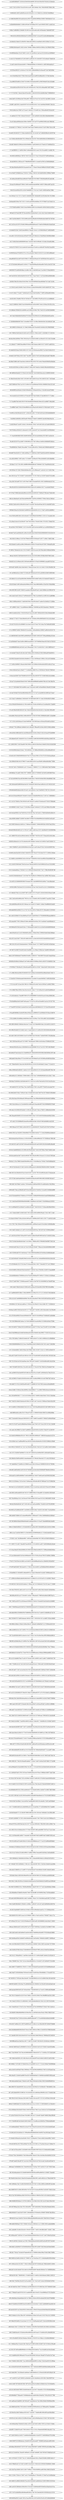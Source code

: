 digraph blockchain {
	 "437:c7c07a548cff58cd49c86ae862bf5a178e75912fee0d426519283d5a3cc147c0" -> "438:fd499adf5612aa8e7d92a10aac96b59a145910a83b595a81a0324d8abfdbf4df";
	 "436:1a032f128b9a6ce3464c85e132e5a6151bfb9deddf292b9ef5ee3bab3cb107ac" -> "437:c7c07a548cff58cd49c86ae862bf5a178e75912fee0d426519283d5a3cc147c0";
	 "435:3bf8161af986456fb08d78ca58c824944b91ab8fb0b4e3160923f995526105c4" -> "436:1a032f128b9a6ce3464c85e132e5a6151bfb9deddf292b9ef5ee3bab3cb107ac";
	 "434:11558c1705bc5c730877a452704496a8ba227f04cf8513729a97ea25e99da6ab" -> "435:3bf8161af986456fb08d78ca58c824944b91ab8fb0b4e3160923f995526105c4";
	 "433:2bd70ac5069414047a28d7704ffea12780c636f9f0caa88336bc26662d20ef29" -> "434:11558c1705bc5c730877a452704496a8ba227f04cf8513729a97ea25e99da6ab";
	 "432:f79fbdf2a437e37bdf7e2ef687e3a564e317640c42b2500040330b88e0c74940" -> "433:2bd70ac5069414047a28d7704ffea12780c636f9f0caa88336bc26662d20ef29";
	 "431:11976c05737f1f6776c13174065f00e8ea05381a76be829566fc160801ddc1c7" -> "432:f79fbdf2a437e37bdf7e2ef687e3a564e317640c42b2500040330b88e0c74940";
	 "430:5c213cfc859a730ec667e669a9121934df7d48d88728d79039c97b9db0ae2a18" -> "431:11976c05737f1f6776c13174065f00e8ea05381a76be829566fc160801ddc1c7";
	 "429:fdbac360c69c607328767d072eeba598d5fb871dd9fb7099395a34248fea79da" -> "430:5c213cfc859a730ec667e669a9121934df7d48d88728d79039c97b9db0ae2a18";
	 "428:f198f7f51928f6a8a4a129e46f16595ad3a4a8977f088f82de94adcce8951854" -> "429:fdbac360c69c607328767d072eeba598d5fb871dd9fb7099395a34248fea79da";
	 "427:5d452bf4d2a1dc85272ed8d0e0fa68dabfdc143a039737c863069e40791e5feb" -> "428:f198f7f51928f6a8a4a129e46f16595ad3a4a8977f088f82de94adcce8951854";
	 "426:fff7572d6387fcc8477992426053750cc15181a76bde9c89399f534ba382771b" -> "427:5d452bf4d2a1dc85272ed8d0e0fa68dabfdc143a039737c863069e40791e5feb";
	 "425:f4f4ab49ee7b9e9e05c0d8a1af5916cdaf1d841b4f8c228f15a1420e3113fa9e" -> "426:fff7572d6387fcc8477992426053750cc15181a76bde9c89399f534ba382771b";
	 "424:81ce154e1c4f5b53242ff9a282deaf75ef41d94d6adcbe1d76c6176d7bc5c2b1" -> "425:f4f4ab49ee7b9e9e05c0d8a1af5916cdaf1d841b4f8c228f15a1420e3113fa9e";
	 "423:9ec05a1b8d70ddbaa18353cf277a4506777fab84cffb2408c4f05aa436ecfbd4" -> "424:81ce154e1c4f5b53242ff9a282deaf75ef41d94d6adcbe1d76c6176d7bc5c2b1";
	 "422:9fd63a4430b5795f1dd5b253400ff3a93080ed0cfa1a47088aaaf0c579aeb8e8" -> "423:9ec05a1b8d70ddbaa18353cf277a4506777fab84cffb2408c4f05aa436ecfbd4";
	 "421:aa85ae410afdf0812d87685e6f72ada9e8a3a37de1686e3f4db339490be42f0c" -> "422:9fd63a4430b5795f1dd5b253400ff3a93080ed0cfa1a47088aaaf0c579aeb8e8";
	 "420:69e8bb07709aae647330fdfdedbcedc5a4b9349e100a83d175f3a163c3577f90" -> "421:aa85ae410afdf0812d87685e6f72ada9e8a3a37de1686e3f4db339490be42f0c";
	 "419:5414855fc8b7f99f253b4b95b6e3b1aca5545714bee6b1473b7e93e8dcb6bfaa" -> "420:69e8bb07709aae647330fdfdedbcedc5a4b9349e100a83d175f3a163c3577f90";
	 "418:5148073976d6569196b74ff74d35aed82af1e68db1b5ffa0b10a2233240ed91c" -> "419:5414855fc8b7f99f253b4b95b6e3b1aca5545714bee6b1473b7e93e8dcb6bfaa";
	 "417:ccb307e7ca02269f301a00dfd461ab3b14fa84bfa3c3931f8412bfe3f5ff7554" -> "418:5148073976d6569196b74ff74d35aed82af1e68db1b5ffa0b10a2233240ed91c";
	 "416:3a8e3995716c30fea655def9ae47a86049d63e312293ed2b3f63c69180bc9749" -> "417:ccb307e7ca02269f301a00dfd461ab3b14fa84bfa3c3931f8412bfe3f5ff7554";
	 "415:102b4391bf3c98146da666fc64e17b877b4fcdb2d89f92db066ed5d60a2d0780" -> "416:3a8e3995716c30fea655def9ae47a86049d63e312293ed2b3f63c69180bc9749";
	 "414:73448415684169b77ea1c680444998efa99921e16ba718cd1bac0f1351cf94aa" -> "415:102b4391bf3c98146da666fc64e17b877b4fcdb2d89f92db066ed5d60a2d0780";
	 "413:14a8bf0a5f61989eafe2f70cced1893d568220d2ab1394a6f7d70a59a7dc73ad" -> "414:73448415684169b77ea1c680444998efa99921e16ba718cd1bac0f1351cf94aa";
	 "412:951307c803adffb8984bb1410288aac6541bb65a77ea143adf42cd10ec42ede2" -> "413:14a8bf0a5f61989eafe2f70cced1893d568220d2ab1394a6f7d70a59a7dc73ad";
	 "411:7e9bdac95a214ea4e248c7dbd2ad7026f81b5f84165b8075d57d7d03a1265a49" -> "412:951307c803adffb8984bb1410288aac6541bb65a77ea143adf42cd10ec42ede2";
	 "410:c33cefb0f318f34d106a6ee19fc84e7a7632f37e2a78dba1c1fc40b6c969e9e5" -> "411:7e9bdac95a214ea4e248c7dbd2ad7026f81b5f84165b8075d57d7d03a1265a49";
	 "409:25b8858ae9c25356efee490e4f894deec842bade7c23afdb4c091a09e60fb264" -> "410:c33cefb0f318f34d106a6ee19fc84e7a7632f37e2a78dba1c1fc40b6c969e9e5";
	 "408:04cd57d0c712383bd7462743de6a21494c89e20a65fbd0c58c349d51d5030451" -> "409:25b8858ae9c25356efee490e4f894deec842bade7c23afdb4c091a09e60fb264";
	 "407:f8ed2933e861d7a5a24cee74737d71f7de90aa6af2a007234c5b2892f0b5c544" -> "408:04cd57d0c712383bd7462743de6a21494c89e20a65fbd0c58c349d51d5030451";
	 "406:314dda51e19a12f8a10971fc60db0ee1058a52c81acb12102376a15e11500091" -> "407:f8ed2933e861d7a5a24cee74737d71f7de90aa6af2a007234c5b2892f0b5c544";
	 "405:be3420267ca2240a595f522383e2bbe11f9443559aa4a5b0e636eb3025d93034" -> "406:314dda51e19a12f8a10971fc60db0ee1058a52c81acb12102376a15e11500091";
	 "404:0752bd93e32638991fee435e96818520c3e3e0a713d421def8466924ac0d3135" -> "405:be3420267ca2240a595f522383e2bbe11f9443559aa4a5b0e636eb3025d93034";
	 "403:cf6e08ae3c8ade6fa6e5947e57f8645183d5e285f54c4bda93852fa3076b6886" -> "404:0752bd93e32638991fee435e96818520c3e3e0a713d421def8466924ac0d3135";
	 "402:7709daf31da62976253311ea8d63ff55e8c245e03110ce49980a42787c03a824" -> "403:cf6e08ae3c8ade6fa6e5947e57f8645183d5e285f54c4bda93852fa3076b6886";
	 "401:fb7ddd20a13b65720506aba1ad28f3d08c441b19149b92dec18375660087d349" -> "402:7709daf31da62976253311ea8d63ff55e8c245e03110ce49980a42787c03a824";
	 "400:3bb176e09da28a5bf23a35acd8ef522fc17da31ef422ab4a536364bfef1df264" -> "401:fb7ddd20a13b65720506aba1ad28f3d08c441b19149b92dec18375660087d349";
	 "399:8e2f023fb779669936f11703d802fab027c5bf81d14f4584eeec28d6c1568223" -> "400:3bb176e09da28a5bf23a35acd8ef522fc17da31ef422ab4a536364bfef1df264";
	 "398:d567e55823d44879241dfcf1d19949956d9078be6b59b9dcd73c7b98f96449c5" -> "399:8e2f023fb779669936f11703d802fab027c5bf81d14f4584eeec28d6c1568223";
	 "397:2385a2a35a7fc23657719b55166be84a819f7016b9ecedc78fb5b5fe92118301" -> "398:d567e55823d44879241dfcf1d19949956d9078be6b59b9dcd73c7b98f96449c5";
	 "396:26d92a32e682c05fd5337799997e575e7bcb2bce7671146a9dab8b50f3e5d0a2" -> "397:2385a2a35a7fc23657719b55166be84a819f7016b9ecedc78fb5b5fe92118301";
	 "395:fb177fe3a273e5de3d79adee0b55b7a7590f641b84e296a37fcfd13f6e75669c" -> "396:26d92a32e682c05fd5337799997e575e7bcb2bce7671146a9dab8b50f3e5d0a2";
	 "394:f4db1ce4fe96407c62fb066b8d9a6266be5f914c86074db29e6a4ef58e058092" -> "395:fb177fe3a273e5de3d79adee0b55b7a7590f641b84e296a37fcfd13f6e75669c";
	 "393:01cd030e13ebdab1ae2290c768dedbbbeafcfe6d5a9df3ced5aff193073a3e46" -> "394:f4db1ce4fe96407c62fb066b8d9a6266be5f914c86074db29e6a4ef58e058092";
	 "392:d0bbea06274d934e7cf7a4e0589efde00964930b41614d713e87268a63ad5de5" -> "393:01cd030e13ebdab1ae2290c768dedbbbeafcfe6d5a9df3ced5aff193073a3e46";
	 "391:2a4eb9b741e6e5f2bcd5e7c9546762d00775b63159e5ffb45bf6774566777f85" -> "392:d0bbea06274d934e7cf7a4e0589efde00964930b41614d713e87268a63ad5de5";
	 "390:eb8b394f9ade73f237308df1343ac0c52863b41c1cc7c088129f25cabbe6d80b" -> "391:2a4eb9b741e6e5f2bcd5e7c9546762d00775b63159e5ffb45bf6774566777f85";
	 "389:db2421eac144e9547f4c0e35ff6ad4bb8bfd96cfed4cd0d738ef356c147baaa3" -> "390:eb8b394f9ade73f237308df1343ac0c52863b41c1cc7c088129f25cabbe6d80b";
	 "388:b93b82071da2024f732f9172d9c8dd0e537659a40cc35f9d97589487ddc3fb1a" -> "389:db2421eac144e9547f4c0e35ff6ad4bb8bfd96cfed4cd0d738ef356c147baaa3";
	 "387:607906aa2cbc24dc79312fd3a09b7738f7cb464360a749cbcf0a594ebd52f052" -> "388:b93b82071da2024f732f9172d9c8dd0e537659a40cc35f9d97589487ddc3fb1a";
	 "386:936f863f93b8ee51267f9105f863e378c2984203b31f813e2ef7e6dc294e1652" -> "387:607906aa2cbc24dc79312fd3a09b7738f7cb464360a749cbcf0a594ebd52f052";
	 "385:d7ab7d05488d6aa58bf19592f45a53689e3c198b93e20b31c614c8eb5e5a8b1c" -> "386:936f863f93b8ee51267f9105f863e378c2984203b31f813e2ef7e6dc294e1652";
	 "384:3699f200251d08c5865d83e7451b55a91555abaa085f9e31dd349274b9c2e3cd" -> "385:d7ab7d05488d6aa58bf19592f45a53689e3c198b93e20b31c614c8eb5e5a8b1c";
	 "383:1df9ddea7bee7e5d8cf3bf49d85b0e59076437e248a1df685a2b88c8914a2a9a" -> "384:3699f200251d08c5865d83e7451b55a91555abaa085f9e31dd349274b9c2e3cd";
	 "382:0ba941febe2b44128ed03d26adfea06369b39911ed81e685b1a5799ad54b8703" -> "383:1df9ddea7bee7e5d8cf3bf49d85b0e59076437e248a1df685a2b88c8914a2a9a";
	 "381:942efdaadede53225fdd858b9f0363883f4cebf90ad9b93e151846f175bae8cf" -> "382:0ba941febe2b44128ed03d26adfea06369b39911ed81e685b1a5799ad54b8703";
	 "380:baa27c83b8b8fe10e17d4a09c6e5bb1f7a5fcac73871ed3413712d7706337a6a" -> "381:942efdaadede53225fdd858b9f0363883f4cebf90ad9b93e151846f175bae8cf";
	 "379:d674ad6238cef87927a2e18c4766562f5d242c974f1e3ca613ecb0ce4f1bdc74" -> "380:baa27c83b8b8fe10e17d4a09c6e5bb1f7a5fcac73871ed3413712d7706337a6a";
	 "378:0e3726e13b0d6685570b3586ede99874bb43233bc2e0c9be50bc6b69fc2b2301" -> "379:d674ad6238cef87927a2e18c4766562f5d242c974f1e3ca613ecb0ce4f1bdc74";
	 "377:9d7c0782ea566213cf5db90140b33f3e89d76ff7035b1f132484b40f501b8f63" -> "378:0e3726e13b0d6685570b3586ede99874bb43233bc2e0c9be50bc6b69fc2b2301";
	 "376:4b2bf929a1fb276f3ec69bb076c385e41622891cc57bce9ee2b5aa512b9da275" -> "377:9d7c0782ea566213cf5db90140b33f3e89d76ff7035b1f132484b40f501b8f63";
	 "375:6edb24384ac6ccd5a83e9b7934371039dee9c37f3ee1e48d25beba998c72e622" -> "376:4b2bf929a1fb276f3ec69bb076c385e41622891cc57bce9ee2b5aa512b9da275";
	 "374:9fc2b332342df5b41317806a8f4e096d68df3bf418c89207ba2081fabe745a33" -> "375:6edb24384ac6ccd5a83e9b7934371039dee9c37f3ee1e48d25beba998c72e622";
	 "373:3e84ea8ddd2796b45f1a54ca070347f0ead35a2bc0e5c301e5c6cd2a9e0f2ae6" -> "374:9fc2b332342df5b41317806a8f4e096d68df3bf418c89207ba2081fabe745a33";
	 "372:71fe4985d624d1b8a91f4091946d7b7e7ee4f6ca5e568495e37f06a0adb8a461" -> "373:3e84ea8ddd2796b45f1a54ca070347f0ead35a2bc0e5c301e5c6cd2a9e0f2ae6";
	 "371:d3cd7b2b42591d53eee7042d88118f15e27133e4f474fa6974868328be3f9438" -> "372:71fe4985d624d1b8a91f4091946d7b7e7ee4f6ca5e568495e37f06a0adb8a461";
	 "370:19306ab18543dd597d9a31346354f29e4a736e21caa13c6c5e151d7b5be0c464" -> "371:d3cd7b2b42591d53eee7042d88118f15e27133e4f474fa6974868328be3f9438";
	 "369:fa72d0f658e822b1b4e99a26d65c4e52e1a12426112130f35664911e159a3d12" -> "370:19306ab18543dd597d9a31346354f29e4a736e21caa13c6c5e151d7b5be0c464";
	 "368:2fb42d16d23d0adea2802e96470ad85c34ccba38757d7c015cf039ee1b04ccb8" -> "369:fa72d0f658e822b1b4e99a26d65c4e52e1a12426112130f35664911e159a3d12";
	 "367:a39148ab00f010188624c7d52d4584a1b52a8b4baa3f8b965c5b1373eedb25bb" -> "368:2fb42d16d23d0adea2802e96470ad85c34ccba38757d7c015cf039ee1b04ccb8";
	 "366:2983f7613da0d959612da1aa14b5b2e3d506d22e7b349bd3b77f8c0b89f11334" -> "367:a39148ab00f010188624c7d52d4584a1b52a8b4baa3f8b965c5b1373eedb25bb";
	 "365:bdecaefddd2dafa739dd455e967ff4af199c6dd5459bb1906326d6df98d0614c" -> "366:2983f7613da0d959612da1aa14b5b2e3d506d22e7b349bd3b77f8c0b89f11334";
	 "364:c6eaf5113c6e654af6897fec8287e89984d64bd7e7b69d0c0a49d891985bcad4" -> "365:bdecaefddd2dafa739dd455e967ff4af199c6dd5459bb1906326d6df98d0614c";
	 "363:e1fc923c4939a8794b13909d4cc791b5df29b28d9985fa73947e14293aee314a" -> "364:c6eaf5113c6e654af6897fec8287e89984d64bd7e7b69d0c0a49d891985bcad4";
	 "362:9d8be71287ddfc7b76dbd504cc525ab66f67e51d71722e3e1948a078e9068dde" -> "363:e1fc923c4939a8794b13909d4cc791b5df29b28d9985fa73947e14293aee314a";
	 "361:5b8e54e830f5c26216fb1fbc0c2d5034dd5ff70cb5548d42cf605f15e82b1664" -> "362:9d8be71287ddfc7b76dbd504cc525ab66f67e51d71722e3e1948a078e9068dde";
	 "360:77de2095607295794c44596f60889067084d582872c77c0400cc787354b35e9f" -> "361:5b8e54e830f5c26216fb1fbc0c2d5034dd5ff70cb5548d42cf605f15e82b1664";
	 "359:4b7df4934ad25c80bffd63523e5ed7fa58e4d2c3a01b19740a6214aed363a8ba" -> "360:77de2095607295794c44596f60889067084d582872c77c0400cc787354b35e9f";
	 "358:9ff0a4ef2ae18a818a1c947713d67911f2e60730f160c9152fc0b5bcc14f2650" -> "359:4b7df4934ad25c80bffd63523e5ed7fa58e4d2c3a01b19740a6214aed363a8ba";
	 "357:de4d6528010d5b26ef5923074e32843dd22fb6f296b5b27f86f8af43f23d8293" -> "358:9ff0a4ef2ae18a818a1c947713d67911f2e60730f160c9152fc0b5bcc14f2650";
	 "356:2b5b8bbbfd85694584c97c8ca21fe6216842e2388c1524d50f22b788626cd426" -> "357:de4d6528010d5b26ef5923074e32843dd22fb6f296b5b27f86f8af43f23d8293";
	 "355:b2fc7ce68ce242128970ed8804a28761dfe2a7cce168a3d61f87450b5f70b8d8" -> "356:2b5b8bbbfd85694584c97c8ca21fe6216842e2388c1524d50f22b788626cd426";
	 "354:fe5d4234a752645e5d56dccd86ff5e8fab46f71373ce4bf0d8c6ddbeb3ebbf88" -> "355:b2fc7ce68ce242128970ed8804a28761dfe2a7cce168a3d61f87450b5f70b8d8";
	 "353:ffc8931966e96b699b42d284e39a1ca1a9f3db3a0ee2fecbc7f80a7df64310c0" -> "354:fe5d4234a752645e5d56dccd86ff5e8fab46f71373ce4bf0d8c6ddbeb3ebbf88";
	 "352:744af5f5afc157b432a2be749dc84fda4d78a2609999e8735fab27db13cdb2a1" -> "353:ffc8931966e96b699b42d284e39a1ca1a9f3db3a0ee2fecbc7f80a7df64310c0";
	 "351:1bacf11f303b7d7e5fff569d27e061fb0ab6a86a05b70d513c222f67f5416c0b" -> "352:744af5f5afc157b432a2be749dc84fda4d78a2609999e8735fab27db13cdb2a1";
	 "350:79e747bdbe8554226705e37fd6b1133e30322665f79e196dff883ad2f4153f02" -> "351:1bacf11f303b7d7e5fff569d27e061fb0ab6a86a05b70d513c222f67f5416c0b";
	 "349:4acdad28003e952d374d5ad2dbc77fb448d3bf31a27ece0122689cddf298a8f6" -> "350:79e747bdbe8554226705e37fd6b1133e30322665f79e196dff883ad2f4153f02";
	 "348:9019a08013185c9ae791a89bfb0bfe9c61599d9413e256cd025d43ad3adc2cef" -> "349:4acdad28003e952d374d5ad2dbc77fb448d3bf31a27ece0122689cddf298a8f6";
	 "347:643925173302ab146ec3bcd6173e594859fb2b1c014314d9b016bc28c3ab35d1" -> "348:9019a08013185c9ae791a89bfb0bfe9c61599d9413e256cd025d43ad3adc2cef";
	 "346:20a8721f0508566eb7f430a455c6a6232a8503ee2f3fe48b8b11731bc0f37321" -> "347:643925173302ab146ec3bcd6173e594859fb2b1c014314d9b016bc28c3ab35d1";
	 "345:2b967275b88f282c78505111209316f54dab62bae6cd6424202bb8f6def5ecf2" -> "346:20a8721f0508566eb7f430a455c6a6232a8503ee2f3fe48b8b11731bc0f37321";
	 "344:c7fb6987d5e176d71d2a5c5b6a08fb9fb35c1535d4037c4f7a000d97325e5fb0" -> "345:2b967275b88f282c78505111209316f54dab62bae6cd6424202bb8f6def5ecf2";
	 "343:35c21790baf064517aa936e53a0dc0dc7f272e99cf3dd6f7a6e6e1f2c93c6e78" -> "344:c7fb6987d5e176d71d2a5c5b6a08fb9fb35c1535d4037c4f7a000d97325e5fb0";
	 "342:02d81df786e344ea37bb9e8fb4054df26fcb979981ac8ca2c0edf1fa2d40ce4c" -> "343:35c21790baf064517aa936e53a0dc0dc7f272e99cf3dd6f7a6e6e1f2c93c6e78";
	 "341:c1e25fb5e9a91f3560d37835ad92b42c3bf4fb7458e13df31cea2eda73270264" -> "342:02d81df786e344ea37bb9e8fb4054df26fcb979981ac8ca2c0edf1fa2d40ce4c";
	 "340:5d448aa638c55d0d697bcf69fc85e4822a92b46417869d041dbf9f17c6808ac4" -> "341:c1e25fb5e9a91f3560d37835ad92b42c3bf4fb7458e13df31cea2eda73270264";
	 "339:1b823e481c8d34d9e625a4fc0e56b4e7fe669f4a040a9837f782049ed429f6f2" -> "340:5d448aa638c55d0d697bcf69fc85e4822a92b46417869d041dbf9f17c6808ac4";
	 "338:acc18b04c4c621e943a3f587ad7b79d62785ff34ba7ac0a6d2a7dc3886757bf5" -> "339:1b823e481c8d34d9e625a4fc0e56b4e7fe669f4a040a9837f782049ed429f6f2";
	 "337:d30ae220214e7133432f39e8ba03329b02edf51805f88f682cd4a344e2118652" -> "338:acc18b04c4c621e943a3f587ad7b79d62785ff34ba7ac0a6d2a7dc3886757bf5";
	 "336:0bfd8182b1b902caeaa2a53398b8116661a74afc5cdd2bc270f40877a8ccc72a" -> "337:d30ae220214e7133432f39e8ba03329b02edf51805f88f682cd4a344e2118652";
	 "335:ff219ae9b68f7b49f50a5320dbc1e9465c89edfab5aea61a1747c0fddacc91f3" -> "336:0bfd8182b1b902caeaa2a53398b8116661a74afc5cdd2bc270f40877a8ccc72a";
	 "334:25a6829fe0bb81339d461c1b9ffac72ef843075c61e67ea624d89d60a584076c" -> "335:ff219ae9b68f7b49f50a5320dbc1e9465c89edfab5aea61a1747c0fddacc91f3";
	 "333:ea61d063998c6b838514bf574cf6d61795b527457b0c06e0caa8168372e70423" -> "334:25a6829fe0bb81339d461c1b9ffac72ef843075c61e67ea624d89d60a584076c";
	 "332:694ef6ecd7db8df1e04a84278e673b59e4ffb7a919609b19ba27d20fcedafbd3" -> "333:ea61d063998c6b838514bf574cf6d61795b527457b0c06e0caa8168372e70423";
	 "331:95b741689b3235c178b08a4f0b8fab7a8ad07487e7577ad12dae9e8dda128dda" -> "332:694ef6ecd7db8df1e04a84278e673b59e4ffb7a919609b19ba27d20fcedafbd3";
	 "330:264c11d8e10b2fb3a105dbdb540a600aa0cd35b639d6d4420e89f2eaa3490e4d" -> "331:95b741689b3235c178b08a4f0b8fab7a8ad07487e7577ad12dae9e8dda128dda";
	 "329:fa6e1febe1c665040c98ab095e3af51b82b01ffe9143158cfddcaaa6d80b0a8b" -> "330:264c11d8e10b2fb3a105dbdb540a600aa0cd35b639d6d4420e89f2eaa3490e4d";
	 "328:cbb32288fdf1ec215a8f07373e50e0dbba8754bc96dbb163ef622d6c6f13d932" -> "329:fa6e1febe1c665040c98ab095e3af51b82b01ffe9143158cfddcaaa6d80b0a8b";
	 "327:3444df73f322d06d6e2176851b57c8bce0d390798157bd344c16ebb3ccaa3d9a" -> "328:cbb32288fdf1ec215a8f07373e50e0dbba8754bc96dbb163ef622d6c6f13d932";
	 "326:1669efb5d7e9b49fc656309ee700f752fefa4f49f830db41e5964ef3c9245615" -> "327:3444df73f322d06d6e2176851b57c8bce0d390798157bd344c16ebb3ccaa3d9a";
	 "325:47cc57450ce235c8b3cf98557cd9fed7f0f0a7beaad4624d50ba21dd3eefb492" -> "326:1669efb5d7e9b49fc656309ee700f752fefa4f49f830db41e5964ef3c9245615";
	 "324:fbe5a7b3bfbdee43deb3b7e062d1962fa41b24812303b55c920caa58cd50fdcb" -> "325:47cc57450ce235c8b3cf98557cd9fed7f0f0a7beaad4624d50ba21dd3eefb492";
	 "323:551ef3b1a674cb653f5b23150d2a392f98fdcbcc47171ce2252af90ed093feb5" -> "324:fbe5a7b3bfbdee43deb3b7e062d1962fa41b24812303b55c920caa58cd50fdcb";
	 "322:11d19ba4e8b1ddf4577e4a4e8e7da26c946764f52dd9ff7d4d7446667b92cce3" -> "323:551ef3b1a674cb653f5b23150d2a392f98fdcbcc47171ce2252af90ed093feb5";
	 "321:5952101e142dbdaa5b412727db150d3937aff5cadeb9867202f7aa77a1e11bcf" -> "322:11d19ba4e8b1ddf4577e4a4e8e7da26c946764f52dd9ff7d4d7446667b92cce3";
	 "320:eb78781ec30933be3ab19c226775545ea10f93482c7f6b2f851b361a280b173a" -> "321:5952101e142dbdaa5b412727db150d3937aff5cadeb9867202f7aa77a1e11bcf";
	 "319:d615e9bf862747392140b03d0d836e5de4b017b917f8c913ab2c0c55968aea7a" -> "320:eb78781ec30933be3ab19c226775545ea10f93482c7f6b2f851b361a280b173a";
	 "318:8430abd07f713218b30f78f8f3c9f85da136153b3cda7b46dddc13ce2f9b1d96" -> "319:d615e9bf862747392140b03d0d836e5de4b017b917f8c913ab2c0c55968aea7a";
	 "317:77e3d63e3d61eb1a0db908fca4553c22cea83fec7f71df2b9df0af78571ba800" -> "318:8430abd07f713218b30f78f8f3c9f85da136153b3cda7b46dddc13ce2f9b1d96";
	 "316:b10d47be39bbc7ce5a2e83fa7fae6ffa48635682281a6ad9a723df7aa950bbe6" -> "317:77e3d63e3d61eb1a0db908fca4553c22cea83fec7f71df2b9df0af78571ba800";
	 "315:502118924b15e28150043eed94014e6ed6659abefbebc5c3735203d98769f553" -> "316:b10d47be39bbc7ce5a2e83fa7fae6ffa48635682281a6ad9a723df7aa950bbe6";
	 "314:60ddd4c9f101b119b5acde8e4e477b7d5da81b09e1c4a9a072c56827dfd74856" -> "315:502118924b15e28150043eed94014e6ed6659abefbebc5c3735203d98769f553";
	 "313:22a8d52316192fdd5352997ecb40b3d3ac79dc3dacb5236a0e93838022efd11c" -> "314:60ddd4c9f101b119b5acde8e4e477b7d5da81b09e1c4a9a072c56827dfd74856";
	 "312:05c523674d1d8c73331c92809a74c85d72c8f4285237b5fd41babc65600ced54" -> "313:22a8d52316192fdd5352997ecb40b3d3ac79dc3dacb5236a0e93838022efd11c";
	 "311:4495b87fa6257f912032ba423b995e83ea544785ee139ffdde5408f77da675b8" -> "312:05c523674d1d8c73331c92809a74c85d72c8f4285237b5fd41babc65600ced54";
	 "310:a296aba91416a448882008a78c1691117501dd2936c5bc0bfa95b041e8182c39" -> "311:4495b87fa6257f912032ba423b995e83ea544785ee139ffdde5408f77da675b8";
	 "309:10f623f1776d195594ad0f5afb6d77105de714b975d59a2f2d9768657373a388" -> "310:a296aba91416a448882008a78c1691117501dd2936c5bc0bfa95b041e8182c39";
	 "308:bb9434cddce6815e10d65c73ebc9dbbe95d8e0d6ec1ee1fc7dfd32edd74be7ef" -> "309:10f623f1776d195594ad0f5afb6d77105de714b975d59a2f2d9768657373a388";
	 "307:0d5cdb4fa9f528c4801ea7e5233eb46b76c748dee6abf3edd7711a1ad977cfb4" -> "308:bb9434cddce6815e10d65c73ebc9dbbe95d8e0d6ec1ee1fc7dfd32edd74be7ef";
	 "306:c5877e7005e165a85c8b2f4f168474af8ca002a5b3f5eebacccef3f2ca2ccc49" -> "307:0d5cdb4fa9f528c4801ea7e5233eb46b76c748dee6abf3edd7711a1ad977cfb4";
	 "305:d5c57fe3ed004e6d2275d55735dd0cd29f8cba5bb05b27d70259dbab89ed71d7" -> "306:c5877e7005e165a85c8b2f4f168474af8ca002a5b3f5eebacccef3f2ca2ccc49";
	 "304:5aec3ebce2a36cb7e773c0220cf4d208ef649fc3410d892ca1198c1587946534" -> "305:d5c57fe3ed004e6d2275d55735dd0cd29f8cba5bb05b27d70259dbab89ed71d7";
	 "303:0dc943df49ff258877c6071eb98fd9fb76a3d9a43d2e9ce392b7bc93a55c9278" -> "304:5aec3ebce2a36cb7e773c0220cf4d208ef649fc3410d892ca1198c1587946534";
	 "302:2bed2c4568bf77ba49945480025d4a5e75febc9d7716bd96e3411658dd74e923" -> "303:0dc943df49ff258877c6071eb98fd9fb76a3d9a43d2e9ce392b7bc93a55c9278";
	 "301:28a97d2313b6f56248d03e487518c9c1b512f70d6ceae73995b92415dcd4c6ff" -> "302:2bed2c4568bf77ba49945480025d4a5e75febc9d7716bd96e3411658dd74e923";
	 "300:a4f275ccb1881fb37510093c41bd642f4915ebdd5cc8768fcce7a26d96e45ed7" -> "301:28a97d2313b6f56248d03e487518c9c1b512f70d6ceae73995b92415dcd4c6ff";
	 "299:1aee51f910cf97255bedb10fe5345ac80447cc043aa395db7ccc85fc1e3f868b" -> "300:a4f275ccb1881fb37510093c41bd642f4915ebdd5cc8768fcce7a26d96e45ed7";
	 "298:46a22fe15db5983e0e4a49a2cc528c9eb3a514ddc8f9021b2b5b78463736806c" -> "299:1aee51f910cf97255bedb10fe5345ac80447cc043aa395db7ccc85fc1e3f868b";
	 "297:a5251428590f4297294e5911fdda75cdd9ee602971c37e791544e61a1980bf3d" -> "298:46a22fe15db5983e0e4a49a2cc528c9eb3a514ddc8f9021b2b5b78463736806c";
	 "296:d808e7cb1ee612cdf0c5b74fd62622a94b36610b5f1d4af37d8b0b00a44d3c90" -> "297:a5251428590f4297294e5911fdda75cdd9ee602971c37e791544e61a1980bf3d";
	 "295:4d43583bef60f3352f327e458f960d6e1f07f060f66bb2a03786a8a7ec835abf" -> "296:d808e7cb1ee612cdf0c5b74fd62622a94b36610b5f1d4af37d8b0b00a44d3c90";
	 "294:4a65d82a09841d5db69c26edabc3380ae0c8346095c15880410c2a829d5c0243" -> "295:4d43583bef60f3352f327e458f960d6e1f07f060f66bb2a03786a8a7ec835abf";
	 "293:287ae97713b7ca1ea34a242e7bf7aabd3beafe6cd6313bf04a3763671458e50b" -> "294:4a65d82a09841d5db69c26edabc3380ae0c8346095c15880410c2a829d5c0243";
	 "292:772fcf9c1b1427cfc254022b2f1a0a0a632a55178941eb67d18280204c61fca0" -> "293:287ae97713b7ca1ea34a242e7bf7aabd3beafe6cd6313bf04a3763671458e50b";
	 "291:a1c51cbdd6d79aa751af210720c4c47d911b38f321a6212ad6173c8b955b2726" -> "292:772fcf9c1b1427cfc254022b2f1a0a0a632a55178941eb67d18280204c61fca0";
	 "290:9b0dc551b2b4f7fc172bc6793231c4388f6a4aeca166aba2896bdad68911923c" -> "291:a1c51cbdd6d79aa751af210720c4c47d911b38f321a6212ad6173c8b955b2726";
	 "289:5c25538afb404ff4b53f3220600b50954409463eefb46c669df8a726a779dbce" -> "290:9b0dc551b2b4f7fc172bc6793231c4388f6a4aeca166aba2896bdad68911923c";
	 "288:992cd5066c90ca57e30ff2d79a7d693b92c2907d42ae3aef1bf41461eee8bcbb" -> "289:5c25538afb404ff4b53f3220600b50954409463eefb46c669df8a726a779dbce";
	 "287:55ad95fb85d6955cabee5e1da517c9aa11da245a0be39aa3ff550f8b8ab9f618" -> "288:992cd5066c90ca57e30ff2d79a7d693b92c2907d42ae3aef1bf41461eee8bcbb";
	 "286:a1b06f542ccc14f71b0952787a1428d4cba3fbfb4262f831a59e5b7e33683354" -> "287:55ad95fb85d6955cabee5e1da517c9aa11da245a0be39aa3ff550f8b8ab9f618";
	 "285:f684c2d9da1539eb5240fee36bc0278b8ab91488bff3df7c2c70396eea042526" -> "286:a1b06f542ccc14f71b0952787a1428d4cba3fbfb4262f831a59e5b7e33683354";
	 "284:7f536407f275b6924deada7d002b7383771f9192047d37a14df92782ba1e8b82" -> "285:f684c2d9da1539eb5240fee36bc0278b8ab91488bff3df7c2c70396eea042526";
	 "283:bfdc00f0c32949f6cf93d70d8668eea99233d142a71a6e915246b9f0c4574179" -> "284:7f536407f275b6924deada7d002b7383771f9192047d37a14df92782ba1e8b82";
	 "282:77e9ef3beaea0434b91fa704fb06846bbcba0552324b4de422cf32104b510730" -> "283:bfdc00f0c32949f6cf93d70d8668eea99233d142a71a6e915246b9f0c4574179";
	 "281:7d491aa330701a2650eeac91ff365f237d442e743eefe9354e50a4b2a54488f2" -> "282:77e9ef3beaea0434b91fa704fb06846bbcba0552324b4de422cf32104b510730";
	 "280:8f0ac9d1fb1ac57233e5bf11cd5ee7789aadad5178893e0ceb8e450ff07fea7a" -> "281:7d491aa330701a2650eeac91ff365f237d442e743eefe9354e50a4b2a54488f2";
	 "279:78c2f7902951a8fc5c4021e2a22cb0740dcd587cd0fa20bb2d4eb01563b0382a" -> "280:8f0ac9d1fb1ac57233e5bf11cd5ee7789aadad5178893e0ceb8e450ff07fea7a";
	 "278:3d033d72b02d2b362dafba3170f8aac2a07567846bb44378c1921aaa72758fd9" -> "279:78c2f7902951a8fc5c4021e2a22cb0740dcd587cd0fa20bb2d4eb01563b0382a";
	 "277:c3f00c3e59bb45afb492d0d204357e169d5321c523331e87c57c426061784e1f" -> "278:3d033d72b02d2b362dafba3170f8aac2a07567846bb44378c1921aaa72758fd9";
	 "276:b494fc257c83e60f21efbabd0031a7cdaa516beeb4d7ea3a627d06fdcee45732" -> "277:c3f00c3e59bb45afb492d0d204357e169d5321c523331e87c57c426061784e1f";
	 "275:f97daf5564672fb1badc911172fb1b21d5cc0e0811acf3b8bbe000d1e0b58c47" -> "276:b494fc257c83e60f21efbabd0031a7cdaa516beeb4d7ea3a627d06fdcee45732";
	 "274:b7c73c01f5ec5e1bf9c1ca51b62f12c9e5b6f8ba65dcd1ec188e90c2045e82b7" -> "275:f97daf5564672fb1badc911172fb1b21d5cc0e0811acf3b8bbe000d1e0b58c47";
	 "273:2ec3b8e4e6d025b26a540f6dbe8547fd7e70285a26ca07991f254899a748f0fb" -> "274:b7c73c01f5ec5e1bf9c1ca51b62f12c9e5b6f8ba65dcd1ec188e90c2045e82b7";
	 "272:35aa28ee825f0e0e9989a2b539620d642f8bd3a096597e739f9ea0d4fdd29d2a" -> "273:2ec3b8e4e6d025b26a540f6dbe8547fd7e70285a26ca07991f254899a748f0fb";
	 "271:106f7c751c6017dba66876ec895f825219144f9301ae9071b893698bd0a3de4d" -> "272:35aa28ee825f0e0e9989a2b539620d642f8bd3a096597e739f9ea0d4fdd29d2a";
	 "270:df1c7ad174b3ffebbe9f6f77d093a4c3a04e08d676973802e593bf050f4feb54" -> "271:106f7c751c6017dba66876ec895f825219144f9301ae9071b893698bd0a3de4d";
	 "269:c1cca71eef3ef19891f7c13443d004acf209699ddf4c2c17416d2e4e63972ccd" -> "270:df1c7ad174b3ffebbe9f6f77d093a4c3a04e08d676973802e593bf050f4feb54";
	 "268:e123bfe63d99e0111f35b6b0883d19ad9ee389130b6d69f5afe5e3c82412068c" -> "269:c1cca71eef3ef19891f7c13443d004acf209699ddf4c2c17416d2e4e63972ccd";
	 "267:9f19689cf5fbfaf389bb90ddd01dd46ab599c47e70ce8726de88f8046e2ba062" -> "268:e123bfe63d99e0111f35b6b0883d19ad9ee389130b6d69f5afe5e3c82412068c";
	 "266:4d4fd37dfd6e1b22cabae6f8ad69e57c66dead47210fa12b668ddb0a5c6b6da7" -> "267:9f19689cf5fbfaf389bb90ddd01dd46ab599c47e70ce8726de88f8046e2ba062";
	 "265:9655a1f5af8bb4b39071ed5689c3c08f92448a72dd2621b91d46173a2da3b02c" -> "266:4d4fd37dfd6e1b22cabae6f8ad69e57c66dead47210fa12b668ddb0a5c6b6da7";
	 "264:8a2f4ef4e8d5db7a8721602c6b1a453ad5acb80ffa17fcb4fd14c59783c99390" -> "265:9655a1f5af8bb4b39071ed5689c3c08f92448a72dd2621b91d46173a2da3b02c";
	 "263:76cd006daa23a21a92d4cef376f42ef09b329324aed1052b51988566f87c95d6" -> "264:8a2f4ef4e8d5db7a8721602c6b1a453ad5acb80ffa17fcb4fd14c59783c99390";
	 "262:60f51e80cabdf630c467bf21972f6ff6039b2d7d4aad867e31dde9d518030cd9" -> "263:76cd006daa23a21a92d4cef376f42ef09b329324aed1052b51988566f87c95d6";
	 "261:9a151c1e31b82b83811de9469a703fe12c5a02da1cd455d24702ac25f7e3f0a9" -> "262:60f51e80cabdf630c467bf21972f6ff6039b2d7d4aad867e31dde9d518030cd9";
	 "260:51552f3e8aa71025e18c472b9dea4ae1895d8c480397980fea67415f7489d26e" -> "261:9a151c1e31b82b83811de9469a703fe12c5a02da1cd455d24702ac25f7e3f0a9";
	 "259:dca631a54f63e666fbd72e4b3a8880bcac7a8c073a6d2ae61fad3006263b2682" -> "260:51552f3e8aa71025e18c472b9dea4ae1895d8c480397980fea67415f7489d26e";
	 "258:d822a683e66d2cd032655679408b9acbcf4e44b4036688dff798e8fc453005c1" -> "259:dca631a54f63e666fbd72e4b3a8880bcac7a8c073a6d2ae61fad3006263b2682";
	 "257:a8ed0bcb723afdf4c3c32f8665caa502bfc1634cea31989f859245f14270639e" -> "258:d822a683e66d2cd032655679408b9acbcf4e44b4036688dff798e8fc453005c1";
	 "256:366d3e20bf93a0690314ebe9da6e622472f9c0d238ec9cb7371c44c293340e1f" -> "257:a8ed0bcb723afdf4c3c32f8665caa502bfc1634cea31989f859245f14270639e";
	 "255:7d7123fcf9d78e99b622c1d5c2872e683454ac9e99af58f1c3dfc6a907dec44e" -> "256:366d3e20bf93a0690314ebe9da6e622472f9c0d238ec9cb7371c44c293340e1f";
	 "254:1092c37649c907dc725b75e2284c89ee9564570d355673525a89c21b8105d9c4" -> "255:7d7123fcf9d78e99b622c1d5c2872e683454ac9e99af58f1c3dfc6a907dec44e";
	 "253:e26de1cea7cadf9aef9853aa16633d78c64c40a9ed58c1953823268fe5e186a8" -> "254:1092c37649c907dc725b75e2284c89ee9564570d355673525a89c21b8105d9c4";
	 "252:0cb03c998fdfdcf39156779922528b56055689fc40774885854aaabae2e22f74" -> "253:e26de1cea7cadf9aef9853aa16633d78c64c40a9ed58c1953823268fe5e186a8";
	 "251:a4e1c9c2f9fb07ec54b07ea88f0b5cdbdc0f1692e1fa393c758a29715c336797" -> "252:0cb03c998fdfdcf39156779922528b56055689fc40774885854aaabae2e22f74";
	 "250:37a73c2875ac82cf66b69ee056bbd23da279567cf3731bc22957d71fc113b399" -> "251:a4e1c9c2f9fb07ec54b07ea88f0b5cdbdc0f1692e1fa393c758a29715c336797";
	 "249:715ee4edb32ddaaad1690585912c2f671dd6f22eabd8357288dd23a96eb00ba6" -> "250:37a73c2875ac82cf66b69ee056bbd23da279567cf3731bc22957d71fc113b399";
	 "248:0f6f0cdd4cca9bc33e7e78eac97cb91c118984935bfde280623cc0f4fbcff46e" -> "249:715ee4edb32ddaaad1690585912c2f671dd6f22eabd8357288dd23a96eb00ba6";
	 "247:51dd94152096cfb8b823b5553514c5734f190ad806e8d56353467dff507dc514" -> "248:0f6f0cdd4cca9bc33e7e78eac97cb91c118984935bfde280623cc0f4fbcff46e";
	 "246:72dd42b1dbb818da6abc83390c2410bf21a817e4cd5c2289bba42bbdc40cb392" -> "247:51dd94152096cfb8b823b5553514c5734f190ad806e8d56353467dff507dc514";
	 "245:1f43a699d3fb377712e21d10249aa5ab42274b8641dfad184c07281d7c6ee9ab" -> "246:72dd42b1dbb818da6abc83390c2410bf21a817e4cd5c2289bba42bbdc40cb392";
	 "244:e22d8b72336e4a1fbecfd080a14dee8888e37721a38b676985d3a5a22c059154" -> "245:1f43a699d3fb377712e21d10249aa5ab42274b8641dfad184c07281d7c6ee9ab";
	 "243:a6b0725762c53e683ba9954d87f73effd8f52876587f0814edea5a94abf8e691" -> "244:e22d8b72336e4a1fbecfd080a14dee8888e37721a38b676985d3a5a22c059154";
	 "242:c419bf2e745afb1d34582bc0a01af387c4cd6a5896b1b14c4478b67bb7ceb1ac" -> "243:a6b0725762c53e683ba9954d87f73effd8f52876587f0814edea5a94abf8e691";
	 "241:ce26001f24a3ab40f32d31d6e2ea19bc2f1ca13a4811a93fc9a55a726c231513" -> "242:c419bf2e745afb1d34582bc0a01af387c4cd6a5896b1b14c4478b67bb7ceb1ac";
	 "240:7333aff325691f0cc224cc061c8e59015720a53d700c789ef1bc2f3ab8af72b5" -> "241:ce26001f24a3ab40f32d31d6e2ea19bc2f1ca13a4811a93fc9a55a726c231513";
	 "239:755192de2e42042dab0fae1b6c7f932a9753e840713d283d48fce962c9a3426a" -> "240:7333aff325691f0cc224cc061c8e59015720a53d700c789ef1bc2f3ab8af72b5";
	 "238:aa9570a80250cbf55ab2d83cb143b2ad745ab64d662ed0ad0c048c18034042d6" -> "239:755192de2e42042dab0fae1b6c7f932a9753e840713d283d48fce962c9a3426a";
	 "237:225bceefd6e7a6d4108aac5dd7ffbdb7b0b118249721b5e7a759925e5fbcf370" -> "238:aa9570a80250cbf55ab2d83cb143b2ad745ab64d662ed0ad0c048c18034042d6";
	 "236:628f4f686886e024223eca79ad996fa2fcb92289d82420d75811a4e27c8d589e" -> "237:225bceefd6e7a6d4108aac5dd7ffbdb7b0b118249721b5e7a759925e5fbcf370";
	 "235:c7831dbfca71b8b5f32d4db16f770892a3d5d721c2fe21c69845e52cc98d8844" -> "236:628f4f686886e024223eca79ad996fa2fcb92289d82420d75811a4e27c8d589e";
	 "234:47eb5f98fa4a41b4db3da0ddead41b69e106a9b14ba5990277432b7411e11c1a" -> "235:c7831dbfca71b8b5f32d4db16f770892a3d5d721c2fe21c69845e52cc98d8844";
	 "233:7d7e493377b9de35922b389f2bb018c4b3f77678e57eee791e087215167e3fbd" -> "234:47eb5f98fa4a41b4db3da0ddead41b69e106a9b14ba5990277432b7411e11c1a";
	 "232:3561ffdb6c9df1abbac12e7b042d8f69810cae0e096c2525f460cd044e7f296c" -> "233:7d7e493377b9de35922b389f2bb018c4b3f77678e57eee791e087215167e3fbd";
	 "231:5f7d3fca060b535eeecb008a6b29d77ee6167e5fcd994ad734db6e852ab9e8b8" -> "232:3561ffdb6c9df1abbac12e7b042d8f69810cae0e096c2525f460cd044e7f296c";
	 "230:8aa2a490229563ab54e59215777b84ab9774b3901a36418ebcde6c13e1f3bc09" -> "231:5f7d3fca060b535eeecb008a6b29d77ee6167e5fcd994ad734db6e852ab9e8b8";
	 "229:b90e51337db1da1ad60ca727961fa1f1fc290a97b76a52c98e7f0773160b0c3c" -> "230:8aa2a490229563ab54e59215777b84ab9774b3901a36418ebcde6c13e1f3bc09";
	 "228:c5c2e2b74e6888fb944698d70fc582a34ec8e4070841043f2d950a92be1ad979" -> "229:b90e51337db1da1ad60ca727961fa1f1fc290a97b76a52c98e7f0773160b0c3c";
	 "227:5a696c6b0931ffde1134fa2d669921b5206a2351c37c12125624d756454bfe3d" -> "228:c5c2e2b74e6888fb944698d70fc582a34ec8e4070841043f2d950a92be1ad979";
	 "226:14a9c749dc05e8e4232ff43e492ca68aac3f25bdc6fb25f04f7ff053d5abf6bc" -> "227:5a696c6b0931ffde1134fa2d669921b5206a2351c37c12125624d756454bfe3d";
	 "225:f172afd700b772394f4caeee6373e491c23ef7607021656096625e7fee9978a4" -> "226:14a9c749dc05e8e4232ff43e492ca68aac3f25bdc6fb25f04f7ff053d5abf6bc";
	 "224:9c908e9e6c47009844ca35c470a3f3a364fbadf7b74902e713356c2c243b9aaf" -> "225:f172afd700b772394f4caeee6373e491c23ef7607021656096625e7fee9978a4";
	 "223:0104991cf280cd01f6a50ad5b047138826c7dcce709c69e142d87b73aeadb6f9" -> "224:9c908e9e6c47009844ca35c470a3f3a364fbadf7b74902e713356c2c243b9aaf";
	 "222:d2048eddc16147341d4acf75c9aaad8439a214fb7726edafb37071e412f99d41" -> "223:0104991cf280cd01f6a50ad5b047138826c7dcce709c69e142d87b73aeadb6f9";
	 "221:bd16440a837b0da96298d32e3d2e328ce397fa11d44ddf9b6440fc9e1b0a35f5" -> "222:d2048eddc16147341d4acf75c9aaad8439a214fb7726edafb37071e412f99d41";
	 "220:7f2300c4d07927ee8c4eea2718522f89594efd9fa2b334cf0ace5efb6b4eba48" -> "221:bd16440a837b0da96298d32e3d2e328ce397fa11d44ddf9b6440fc9e1b0a35f5";
	 "219:b3c5af47b4cc312efc1cb73a53169edd2264d67788aeca35e6a4b6486bb546f0" -> "220:7f2300c4d07927ee8c4eea2718522f89594efd9fa2b334cf0ace5efb6b4eba48";
	 "218:57e54dc5be48dcb0c4be71e5249ec1798b8cc60557f60b8f428ef086750d12af" -> "219:b3c5af47b4cc312efc1cb73a53169edd2264d67788aeca35e6a4b6486bb546f0";
	 "217:c45202a3350b7430aa56507ee04225afdecf5ba6f16602eb33a751fd50523d3a" -> "218:57e54dc5be48dcb0c4be71e5249ec1798b8cc60557f60b8f428ef086750d12af";
	 "216:7abd21afba8c1e21cd97c55cf544db6fdcf820aa7d6244f7eb57d3060a5db6e7" -> "217:c45202a3350b7430aa56507ee04225afdecf5ba6f16602eb33a751fd50523d3a";
	 "215:1782178e13944e30305ddd98049f81caf906ed2abe01054c08af1c06f46be86e" -> "216:7abd21afba8c1e21cd97c55cf544db6fdcf820aa7d6244f7eb57d3060a5db6e7";
	 "214:4bab1639dd7538ca5d5d4c5693ad357e8996a5b92f1d82c1391771ab93d2a509" -> "215:1782178e13944e30305ddd98049f81caf906ed2abe01054c08af1c06f46be86e";
	 "213:73cdec5bfd87e50b61fa62378b7adbfcc36f2ed888c09aafa710ce7cf6717ea9" -> "214:4bab1639dd7538ca5d5d4c5693ad357e8996a5b92f1d82c1391771ab93d2a509";
	 "212:1cc69da82625a28ddc87ecd4fdc445bb6776e91835613750daced6c88a628b1c" -> "213:73cdec5bfd87e50b61fa62378b7adbfcc36f2ed888c09aafa710ce7cf6717ea9";
	 "211:1ebcf5ee82f060068e60f406ff8119abf8da3c3d32b647105b09b6eae2cf2633" -> "212:1cc69da82625a28ddc87ecd4fdc445bb6776e91835613750daced6c88a628b1c";
	 "210:07b54ebd000437646d5a1207f5036f1234fdfa90060e64b454ad93988d490ef1" -> "211:1ebcf5ee82f060068e60f406ff8119abf8da3c3d32b647105b09b6eae2cf2633";
	 "209:6c6f273ba1a508bd85a8f762be3d0bbdc6247fc6463a75a5ad025340b8e4df89" -> "210:07b54ebd000437646d5a1207f5036f1234fdfa90060e64b454ad93988d490ef1";
	 "208:3d811bb78b8e7ca0efcc72854abd0a53af60a65ff36191ee8b0ab0a159a280ce" -> "209:6c6f273ba1a508bd85a8f762be3d0bbdc6247fc6463a75a5ad025340b8e4df89";
	 "207:972b61a8e04ab9409e012b4bf003e048a40cfef9299816f852693f6f19b3a017" -> "208:3d811bb78b8e7ca0efcc72854abd0a53af60a65ff36191ee8b0ab0a159a280ce";
	 "206:28252cb18bd40c035ae2cbe441b6722a42617fb2454ef9b3dca6c522bdaeeceb" -> "207:972b61a8e04ab9409e012b4bf003e048a40cfef9299816f852693f6f19b3a017";
	 "205:5f7cb54ecaf1cf7cb612ed56c549ffdaea4c41d6b84bf286b00c438427bcb568" -> "206:28252cb18bd40c035ae2cbe441b6722a42617fb2454ef9b3dca6c522bdaeeceb";
	 "204:6a11135a7986f144eb83844964c58c15745fc98ed2a27004d178c656df8adb2d" -> "205:5f7cb54ecaf1cf7cb612ed56c549ffdaea4c41d6b84bf286b00c438427bcb568";
	 "203:8cca4e65ee3e8714b3d1e903637f6310fca0c496c316cace121523e2470933a9" -> "204:6a11135a7986f144eb83844964c58c15745fc98ed2a27004d178c656df8adb2d";
	 "202:fe15da6680b6d2c3553f60c46290a99c8d273e61630f786ba79dc87ddd5c1a6c" -> "203:8cca4e65ee3e8714b3d1e903637f6310fca0c496c316cace121523e2470933a9";
	 "201:6e01821ad67a020df7d3b0add0466f0fa5df14a8356901f0428c64d89cd8ae86" -> "202:fe15da6680b6d2c3553f60c46290a99c8d273e61630f786ba79dc87ddd5c1a6c";
	 "200:b3e4ae45da282b44a1a7c93426306a1a1d46ce969a3b27072f56fb44c766b180" -> "201:6e01821ad67a020df7d3b0add0466f0fa5df14a8356901f0428c64d89cd8ae86";
	 "199:9c78b7aca7bd300133f4e068d3781bd9d410dc9a77112e0a336d964ec0e8e41f" -> "200:b3e4ae45da282b44a1a7c93426306a1a1d46ce969a3b27072f56fb44c766b180";
	 "198:26baae324f7308d1cd0d459f32613a5d6469d3971f0edf35af52f54f7c9295af" -> "199:9c78b7aca7bd300133f4e068d3781bd9d410dc9a77112e0a336d964ec0e8e41f";
	 "197:ad3c7f1026f8ffa892b4eaf94ce9f0ff5443bb7d92d0766f5bb9df8e1ed2f183" -> "198:26baae324f7308d1cd0d459f32613a5d6469d3971f0edf35af52f54f7c9295af";
	 "196:28aaa843648825323c3e3e4f1f3803518ac752025e6593cfb4feede09d25383c" -> "197:ad3c7f1026f8ffa892b4eaf94ce9f0ff5443bb7d92d0766f5bb9df8e1ed2f183";
	 "195:cba155550945002ba6dc7c1081eb1ef02ea917bbcca79b8311effbbd4cb24304" -> "196:28aaa843648825323c3e3e4f1f3803518ac752025e6593cfb4feede09d25383c";
	 "194:51da1d44cac1e124c4b0d05b1e860aed318ae4d8cf9f730420999fbf926764df" -> "195:cba155550945002ba6dc7c1081eb1ef02ea917bbcca79b8311effbbd4cb24304";
	 "193:c93e34ae2003e9bea822f904ade28daa74a1f984484b9b9c6b38e9dd32d8f66a" -> "194:51da1d44cac1e124c4b0d05b1e860aed318ae4d8cf9f730420999fbf926764df";
	 "192:9945d4037d0a2756f5ed7a8a1335db82b01dcbb7b6079e183739bbf5200b48d2" -> "193:c93e34ae2003e9bea822f904ade28daa74a1f984484b9b9c6b38e9dd32d8f66a";
	 "191:bd442d7011b079bac70ec1bbff2d9d4c70821c5ba3ff27f76e0f1e4ca4ae074f" -> "192:9945d4037d0a2756f5ed7a8a1335db82b01dcbb7b6079e183739bbf5200b48d2";
	 "190:06ad74599365c5bf5fd0b368767c7eb32c41c0f5d7b63a93d1920516c562ad1a" -> "191:bd442d7011b079bac70ec1bbff2d9d4c70821c5ba3ff27f76e0f1e4ca4ae074f";
	 "189:de0fa35215864b6a72808e3d8b1c1fbd7cba72e9b66fb96d461eb1e2fb577045" -> "190:06ad74599365c5bf5fd0b368767c7eb32c41c0f5d7b63a93d1920516c562ad1a";
	 "188:a19060edf544f64917abd4c313673b9ee06fc031267e056aba9d6a49079dc7e0" -> "189:de0fa35215864b6a72808e3d8b1c1fbd7cba72e9b66fb96d461eb1e2fb577045";
	 "187:70bed3dc64134ac5e0c3fd26f2f81b5216162202e85fda6213eaec7751ece212" -> "188:a19060edf544f64917abd4c313673b9ee06fc031267e056aba9d6a49079dc7e0";
	 "186:beb6234ba3f4ea7f723c420831b4220030bbb35a2f15826f6ca656892bb2fd5e" -> "187:70bed3dc64134ac5e0c3fd26f2f81b5216162202e85fda6213eaec7751ece212";
	 "185:b84cf37bee5eeba52e12bb889fa387299e858938599269b50d658006c3397c4b" -> "186:beb6234ba3f4ea7f723c420831b4220030bbb35a2f15826f6ca656892bb2fd5e";
	 "184:8a265fa3fcce4ea140606fb63e5ed590696fb7051b75e1f5257987c8b26fde0f" -> "185:b84cf37bee5eeba52e12bb889fa387299e858938599269b50d658006c3397c4b";
	 "183:22f818ee3f43ac6735703ff3776b3ebaa9c7f09fc1b3d2e0ece7f3080c923292" -> "184:8a265fa3fcce4ea140606fb63e5ed590696fb7051b75e1f5257987c8b26fde0f";
	 "182:db013661b5933669e1bced7ecf596618a4100cb6e27a8def03fd91295dd6a0da" -> "183:22f818ee3f43ac6735703ff3776b3ebaa9c7f09fc1b3d2e0ece7f3080c923292";
	 "181:49b595efa923225dbd15ab157eaad34bd251f7a58f5e301040563bf2a91a01b6" -> "182:db013661b5933669e1bced7ecf596618a4100cb6e27a8def03fd91295dd6a0da";
	 "180:5f801806d0159b0de540a3ce575c45f75d7048e96601fda11b55a93d7a10c075" -> "181:49b595efa923225dbd15ab157eaad34bd251f7a58f5e301040563bf2a91a01b6";
	 "179:5c3d98c165e86fba2e9df300e52bc421b294cc72b132f5ccf8f125b24504f903" -> "180:5f801806d0159b0de540a3ce575c45f75d7048e96601fda11b55a93d7a10c075";
	 "178:aa8038088ec5ed4ef92d9eee36daceb1af9f894322a4408bd41925facc558078" -> "179:5c3d98c165e86fba2e9df300e52bc421b294cc72b132f5ccf8f125b24504f903";
	 "177:ba2f9701818dc31a44a9343e10a93d5a4ccf4f59bf4418174752ee205ca42e20" -> "178:aa8038088ec5ed4ef92d9eee36daceb1af9f894322a4408bd41925facc558078";
	 "176:83ddf9da5b4010ef870ef5aafa27231d37ac1f61ed24ed0615ac5a1207437792" -> "177:ba2f9701818dc31a44a9343e10a93d5a4ccf4f59bf4418174752ee205ca42e20";
	 "175:562c6dcfa1c76edf89780915f7e20968f9ff047bc64d505acc6140ea3096426b" -> "176:83ddf9da5b4010ef870ef5aafa27231d37ac1f61ed24ed0615ac5a1207437792";
	 "174:1d8b678be18f38c18ea34a3c4a5d119ebc717b23cf6ae4541ee8c93ab69dcccf" -> "175:562c6dcfa1c76edf89780915f7e20968f9ff047bc64d505acc6140ea3096426b";
	 "173:51ca1a0f7414aa1fd478f622e7999fe4502ce9cf7bd2e1f000a47ca94fd7900d" -> "174:1d8b678be18f38c18ea34a3c4a5d119ebc717b23cf6ae4541ee8c93ab69dcccf";
	 "172:fec82d72956e0aada6348e49c85b215ac4dd155cada58400b27c49f24f3e362b" -> "173:51ca1a0f7414aa1fd478f622e7999fe4502ce9cf7bd2e1f000a47ca94fd7900d";
	 "171:c9fb236e3ac0d9e292d64f401f2d7ad9dae2e4b4bfe60dce6fbab3de45746172" -> "172:fec82d72956e0aada6348e49c85b215ac4dd155cada58400b27c49f24f3e362b";
	 "170:936cd77f45e8ac61259ee4fcaddf38c0b635c1018b774eba3cdd7c56cc2ce1dc" -> "171:c9fb236e3ac0d9e292d64f401f2d7ad9dae2e4b4bfe60dce6fbab3de45746172";
	 "169:882e05469a31848aef12e07e8b5c66e0105969ac26441a36267553db9f3e7c0e" -> "170:936cd77f45e8ac61259ee4fcaddf38c0b635c1018b774eba3cdd7c56cc2ce1dc";
	 "168:313979589e6a6379ed084205ef8c123d08191774fe2689703c4a3b7ebab595a5" -> "169:882e05469a31848aef12e07e8b5c66e0105969ac26441a36267553db9f3e7c0e";
	 "167:68731d3987f24dcf62ebb32be8f861c2cc29dee22066a5ee7abbf951f85fca26" -> "168:313979589e6a6379ed084205ef8c123d08191774fe2689703c4a3b7ebab595a5";
	 "166:1b3c182ccb32e9ae8ae6eb417f63fb024ea4174275860f70ee9c661fe3bdcbee" -> "167:68731d3987f24dcf62ebb32be8f861c2cc29dee22066a5ee7abbf951f85fca26";
	 "165:d322c4e32b8717681d67efd65593431ca3de3cfb28438334dd4f95fdc45eb977" -> "166:1b3c182ccb32e9ae8ae6eb417f63fb024ea4174275860f70ee9c661fe3bdcbee";
	 "164:f293a91ee251e4319846fdf0ca06d1a789efe394e12f969b30de658dd1f8fdad" -> "165:d322c4e32b8717681d67efd65593431ca3de3cfb28438334dd4f95fdc45eb977";
	 "163:9b9ad30239e3da4035fec7378b0adbff53cdb63161e2e3b403ed9a8669f46e4b" -> "164:f293a91ee251e4319846fdf0ca06d1a789efe394e12f969b30de658dd1f8fdad";
	 "162:aeaa404776015288ac022b8e1affcbbb02e456a129151ad44eb7ea4e96dedc15" -> "163:9b9ad30239e3da4035fec7378b0adbff53cdb63161e2e3b403ed9a8669f46e4b";
	 "161:c4452459b61015bca0b80aa352a02c5ab405f4e515705d9d9483f6aaea06667d" -> "162:aeaa404776015288ac022b8e1affcbbb02e456a129151ad44eb7ea4e96dedc15";
	 "160:da8e98454c96d237e1c374574c23ce5c901d7b8de2f4767c9beabfe215203453" -> "161:c4452459b61015bca0b80aa352a02c5ab405f4e515705d9d9483f6aaea06667d";
	 "159:cb06090ec69540c59219fe4ea14e7edc82257b9d9113d84e79e6ff600054eb92" -> "160:da8e98454c96d237e1c374574c23ce5c901d7b8de2f4767c9beabfe215203453";
	 "158:11dd1efc65e960a34d77f6241a13a1232befb1c94255a5b8f327aaac85c733e8" -> "159:cb06090ec69540c59219fe4ea14e7edc82257b9d9113d84e79e6ff600054eb92";
	 "157:46b4b370be1e5ce3b9973867a44887ef7557f4a0b7ccf0c9426045595ee22c99" -> "158:11dd1efc65e960a34d77f6241a13a1232befb1c94255a5b8f327aaac85c733e8";
	 "156:9e1b88e78e5feeef16352b3d40ed23f35ae7fed22bcdc91a52e1150ebfefb5ba" -> "157:46b4b370be1e5ce3b9973867a44887ef7557f4a0b7ccf0c9426045595ee22c99";
	 "155:e935141f46660893883f70e4abd7f957ab3d989f39581bd94e77cbccfbfacbe0" -> "156:9e1b88e78e5feeef16352b3d40ed23f35ae7fed22bcdc91a52e1150ebfefb5ba";
	 "154:95220d44bb4beab711b319a079a78adf4e2e1366bfe410ac1a6f0b79b22cea5a" -> "155:e935141f46660893883f70e4abd7f957ab3d989f39581bd94e77cbccfbfacbe0";
	 "153:15cabeab84ac170458e37c2212985b09166ed5056477b471798b1f6cf62807d6" -> "154:95220d44bb4beab711b319a079a78adf4e2e1366bfe410ac1a6f0b79b22cea5a";
	 "152:1c0c92359d34dd730c81dc5ac47b8ceb2d0f35535d3288945cf2cca15541b902" -> "153:15cabeab84ac170458e37c2212985b09166ed5056477b471798b1f6cf62807d6";
	 "151:9469c1a4440980d524d1e3502a677956b93b1443d1dcef983cf2bdc90fb9118e" -> "152:1c0c92359d34dd730c81dc5ac47b8ceb2d0f35535d3288945cf2cca15541b902";
	 "150:861a0a45da3fd10c38e47c6dd593108f729a2d732b1bdcd7d717c2692e140eee" -> "151:9469c1a4440980d524d1e3502a677956b93b1443d1dcef983cf2bdc90fb9118e";
	 "149:c70d6f6cf1ca8cfcb99d08b6e444ed3ee1aabf2a8ea870b3a7de5bcb0069259a" -> "150:861a0a45da3fd10c38e47c6dd593108f729a2d732b1bdcd7d717c2692e140eee";
	 "148:661e84eea3c51c0761e4bc8a2e9f7e9ebbe7ce0a451b21b08547ba0234404712" -> "149:c70d6f6cf1ca8cfcb99d08b6e444ed3ee1aabf2a8ea870b3a7de5bcb0069259a";
	 "147:1f6087931ed1bccd94cb2a8cfa116d58b6776c020cc502732baa3d25c041c64c" -> "148:661e84eea3c51c0761e4bc8a2e9f7e9ebbe7ce0a451b21b08547ba0234404712";
	 "146:dd3380e0b3d03c2d71470f1c671dd651ed81dca23337cdb49bd307d50494938a" -> "147:1f6087931ed1bccd94cb2a8cfa116d58b6776c020cc502732baa3d25c041c64c";
	 "145:556f31b6a4a2a1bb02a1174b6aec303b6d0172864fc0892fdc165947bee2561a" -> "146:dd3380e0b3d03c2d71470f1c671dd651ed81dca23337cdb49bd307d50494938a";
	 "144:e93f852dfdb672d58937de2fb6747f08470243f4b999b2b5018d3f431e62cd37" -> "145:556f31b6a4a2a1bb02a1174b6aec303b6d0172864fc0892fdc165947bee2561a";
	 "143:3e3aa82f83a7eaf7d40343a1016418b79aa7a81da0c1c78b854bd0e82ed0ce7e" -> "144:e93f852dfdb672d58937de2fb6747f08470243f4b999b2b5018d3f431e62cd37";
	 "142:60fb9b7c54b275ecb17253b398a164bab7c64fe4427e7652aef196be165cc0b6" -> "143:3e3aa82f83a7eaf7d40343a1016418b79aa7a81da0c1c78b854bd0e82ed0ce7e";
	 "141:1e51b276b85a230e2063d55c6f136aad21aed6cb7b3ebdae4472634570f8de8d" -> "142:60fb9b7c54b275ecb17253b398a164bab7c64fe4427e7652aef196be165cc0b6";
	 "140:2e5203eae496da9478cfab0525de45b32dda8bb99eb2da725367e57588668857" -> "141:1e51b276b85a230e2063d55c6f136aad21aed6cb7b3ebdae4472634570f8de8d";
	 "139:db44de8f5dfa4a5d4b1955a011ab1e86cb5c7dcd76a66463278f27b111b1ce15" -> "140:2e5203eae496da9478cfab0525de45b32dda8bb99eb2da725367e57588668857";
	 "138:1fe0a4ed92d860f40ab5bd16578c9bc667b0fc050ae2a89e3e1e167e95451b32" -> "139:db44de8f5dfa4a5d4b1955a011ab1e86cb5c7dcd76a66463278f27b111b1ce15";
	 "137:b51b930661f3ac4829b58f9d13b48c4b4c17b64592404b03f04166e8866b7365" -> "138:1fe0a4ed92d860f40ab5bd16578c9bc667b0fc050ae2a89e3e1e167e95451b32";
	 "136:96e6ac741ad657849c7f67728f6667a0b22579389467af10e952e0859b97f5a1" -> "137:b51b930661f3ac4829b58f9d13b48c4b4c17b64592404b03f04166e8866b7365";
	 "135:3417a61c730d9d0d01cc01731bee4c7c78899227121c7d965de9e7bbb7fa46eb" -> "136:96e6ac741ad657849c7f67728f6667a0b22579389467af10e952e0859b97f5a1";
	 "134:5f99c8536b1641679963714a6e3d8a5a5fc41aaa5fbd81a98dedb9c68e776f04" -> "135:3417a61c730d9d0d01cc01731bee4c7c78899227121c7d965de9e7bbb7fa46eb";
	 "133:b61e810198df40890dbdcfe78a573a76caea289e1e324e70103163e0aaadbae4" -> "134:5f99c8536b1641679963714a6e3d8a5a5fc41aaa5fbd81a98dedb9c68e776f04";
	 "132:62d39643efad103eda770f2580856c72076ff8ee99846685a1485ed9ba463552" -> "133:b61e810198df40890dbdcfe78a573a76caea289e1e324e70103163e0aaadbae4";
	 "131:1b9633905724033ba669766239f42a1e8050330b39cb258db92593d1045b9288" -> "132:62d39643efad103eda770f2580856c72076ff8ee99846685a1485ed9ba463552";
	 "130:4dbee62a957e0a6c947d1a122c8448a13a8628d58409065ebfc80aa1bf4f3763" -> "131:1b9633905724033ba669766239f42a1e8050330b39cb258db92593d1045b9288";
	 "129:a50441498fc4bf55b1eed2f6bde65805354f1e29dcb7e3b1d10aca9782e8090f" -> "130:4dbee62a957e0a6c947d1a122c8448a13a8628d58409065ebfc80aa1bf4f3763";
	 "128:bd1779c1d9f6a6c2b88b653c615d9e4657ff9ae8952b38a18495529d9ccdd8eb" -> "129:a50441498fc4bf55b1eed2f6bde65805354f1e29dcb7e3b1d10aca9782e8090f";
	 "127:1325c1d03564acd135eb294ff28fc716520835deccc5f3e4a3f2b4491ec3d2cf" -> "128:bd1779c1d9f6a6c2b88b653c615d9e4657ff9ae8952b38a18495529d9ccdd8eb";
	 "126:b489a76b4cfad0380a1d66e4685947b1f3b5302006c28988b60cb8911b3bd999" -> "127:1325c1d03564acd135eb294ff28fc716520835deccc5f3e4a3f2b4491ec3d2cf";
	 "125:a6199a004f663863497ddc7d6d45f89bb00c09a39c0d42a7c6e5d9e19fd5af91" -> "126:b489a76b4cfad0380a1d66e4685947b1f3b5302006c28988b60cb8911b3bd999";
	 "124:a109cb6300e6dd44c1b79fc54d6816d7054b5c004805a531ee46ee83e73bd692" -> "125:a6199a004f663863497ddc7d6d45f89bb00c09a39c0d42a7c6e5d9e19fd5af91";
	 "123:7da527cef6efbde119d3b5b87297b6834b032f874713ab21ff18fc08287e9082" -> "124:a109cb6300e6dd44c1b79fc54d6816d7054b5c004805a531ee46ee83e73bd692";
	 "122:eb7020dd7f3434e4f80e96dbc9f19c5071f7a07ec4a0d96345569f1fa373cee7" -> "123:7da527cef6efbde119d3b5b87297b6834b032f874713ab21ff18fc08287e9082";
	 "121:1717d018d8d76910a0f69c1eda753d3cd415d967e93bef984fc336ed02332ddd" -> "122:eb7020dd7f3434e4f80e96dbc9f19c5071f7a07ec4a0d96345569f1fa373cee7";
	 "120:a471d1ab0efe0584ef105827d89c48e4d9f8b863abfb9b7f0b1d5159a7fbd7f4" -> "121:1717d018d8d76910a0f69c1eda753d3cd415d967e93bef984fc336ed02332ddd";
	 "119:bc5a4438075fc97f0d9843ef2497fe6a3bcc840397f327b36829dfc5d2e4466d" -> "120:a471d1ab0efe0584ef105827d89c48e4d9f8b863abfb9b7f0b1d5159a7fbd7f4";
	 "118:e145b5e02ee2c1fbe97777a28e604e2df9d761a1293f34b2d73fe2b27f4f42e3" -> "119:bc5a4438075fc97f0d9843ef2497fe6a3bcc840397f327b36829dfc5d2e4466d";
	 "117:c485e346f663149aebc0d8cf3b8822b55389fe45b09e4de9c8f361eb9cc47cea" -> "118:e145b5e02ee2c1fbe97777a28e604e2df9d761a1293f34b2d73fe2b27f4f42e3";
	 "116:9361f3a4a8c05d45b0a24bdb8c2273eca7a9384ead11686cc13d1a5010e8df4a" -> "117:c485e346f663149aebc0d8cf3b8822b55389fe45b09e4de9c8f361eb9cc47cea";
	 "115:dc4a6759ac81cfd1efec3af47b8dcce902183b64a2f18b33d6baaf034ebf5615" -> "116:9361f3a4a8c05d45b0a24bdb8c2273eca7a9384ead11686cc13d1a5010e8df4a";
	 "114:b988bff3b46a2a624d51ad1206eaa9a617635731d3b205b7114b158fff34e557" -> "115:dc4a6759ac81cfd1efec3af47b8dcce902183b64a2f18b33d6baaf034ebf5615";
	 "113:a056e8af574aec5ed0e1d88b5eaa4485e713070480bb26aee26233b314783323" -> "114:b988bff3b46a2a624d51ad1206eaa9a617635731d3b205b7114b158fff34e557";
	 "112:86f3850fd22efe59982ae86bf9de62e633d8214062b307299aa48f48ba3533c0" -> "113:a056e8af574aec5ed0e1d88b5eaa4485e713070480bb26aee26233b314783323";
	 "111:e1f86947dc68c78fe6bd3555acebda11dd4adb8e6a1fd98d7aa96c0c442e517b" -> "112:86f3850fd22efe59982ae86bf9de62e633d8214062b307299aa48f48ba3533c0";
	 "110:cfc701d2d1c61ef498867a2a1dee25a41d734cd72812efaa79a7fe66a9034008" -> "111:e1f86947dc68c78fe6bd3555acebda11dd4adb8e6a1fd98d7aa96c0c442e517b";
	 "109:8e7277b015754be366efd3a367ef11959e8cc009cdfbff3db82b7bc2cb2e36c9" -> "110:cfc701d2d1c61ef498867a2a1dee25a41d734cd72812efaa79a7fe66a9034008";
	 "108:015ed445d28c573916f1693a87b5a3591ef8970f684e0493326dc26bded50ff1" -> "109:8e7277b015754be366efd3a367ef11959e8cc009cdfbff3db82b7bc2cb2e36c9";
	 "107:c898f57456c77e2a4f9f6e8e29ff80fce73609982ab299329aefa0a170f4c932" -> "108:015ed445d28c573916f1693a87b5a3591ef8970f684e0493326dc26bded50ff1";
	 "106:e7e0f84ac64d3c17ab0b3fd2936a7dea395cfe4d71aafee32a2bd0a2c7c2d0ba" -> "107:c898f57456c77e2a4f9f6e8e29ff80fce73609982ab299329aefa0a170f4c932";
	 "105:2ceb22ed5216b2a575e994e6edf104c79fa12ace8de62a1e5f92161c5a8f098b" -> "106:e7e0f84ac64d3c17ab0b3fd2936a7dea395cfe4d71aafee32a2bd0a2c7c2d0ba";
	 "104:43923f613a39274f4632caadafec398e4be603ad11ebd10888ec5a53985c675f" -> "105:2ceb22ed5216b2a575e994e6edf104c79fa12ace8de62a1e5f92161c5a8f098b";
	 "103:6328a6a7a991dd0eda0dc99b6a293057e6a30ff6386f9cc2f3a920e7064e696d" -> "104:43923f613a39274f4632caadafec398e4be603ad11ebd10888ec5a53985c675f";
	 "102:6db1b7a1ce35adcf64566c26b06e6395814dbfd7a60a14516afee937fcf4e737" -> "103:6328a6a7a991dd0eda0dc99b6a293057e6a30ff6386f9cc2f3a920e7064e696d";
	 "101:a6388cbefcee1b6b07332d6ba987fff68a4bc95303ca8d98fcb3b88246f8506d" -> "102:6db1b7a1ce35adcf64566c26b06e6395814dbfd7a60a14516afee937fcf4e737";
	 "100:9cd974bf981c6bc29a858df2379bed2616ced74b75d7c04427f194190e89d7b0" -> "101:a6388cbefcee1b6b07332d6ba987fff68a4bc95303ca8d98fcb3b88246f8506d";
	 "99:48252e12c590ee5cf0223830a65d8f49c67d70fa2018999661caeaa987653241" -> "100:9cd974bf981c6bc29a858df2379bed2616ced74b75d7c04427f194190e89d7b0";
	 "98:fa519d28523d93d8e00e8361fe54ca3b22f582df96c3f30ffa3838f7969150d3" -> "99:48252e12c590ee5cf0223830a65d8f49c67d70fa2018999661caeaa987653241";
	 "97:d93c2746cde5d143e7287d764897199053cca5e52fd786a3db0100fb4e43463a" -> "98:fa519d28523d93d8e00e8361fe54ca3b22f582df96c3f30ffa3838f7969150d3";
	 "96:343a6e31ca0b2ac496c29080ed9c3200814791db330a3d7f2f017648ad95a2f6" -> "97:d93c2746cde5d143e7287d764897199053cca5e52fd786a3db0100fb4e43463a";
	 "95:01fb2c2c98eca7c3d7b437ffdd45cf06910304daef7a2f4771c89e174805146b" -> "96:343a6e31ca0b2ac496c29080ed9c3200814791db330a3d7f2f017648ad95a2f6";
	 "94:9a075a01aed04fbe061a49bc50cd0058be33848290dfc8998060923342d24223" -> "95:01fb2c2c98eca7c3d7b437ffdd45cf06910304daef7a2f4771c89e174805146b";
	 "93:ad340c379876968817c023104c0991bd62de3de3e89962aa1acd90d938fecd72" -> "94:9a075a01aed04fbe061a49bc50cd0058be33848290dfc8998060923342d24223";
	 "92:a3bab14e4ccf2cb50fe4977def73653463e1765dd5356b1767b3f2c738eb0763" -> "93:ad340c379876968817c023104c0991bd62de3de3e89962aa1acd90d938fecd72";
	 "91:d78265a08f1b9e1c445cb4a4d27d18b09bd42fb499fd1122f21527e5aa9a21f8" -> "92:a3bab14e4ccf2cb50fe4977def73653463e1765dd5356b1767b3f2c738eb0763";
	 "90:8be350aa16c28cfc8e610af6983d55f9dc6d362c3221276a87ca63b2a4b6f6c2" -> "91:d78265a08f1b9e1c445cb4a4d27d18b09bd42fb499fd1122f21527e5aa9a21f8";
	 "89:0fc12bd5ce041d59bc08142ea07c5ca04073b5d5a859ae2467b1c6a0b997a62c" -> "90:8be350aa16c28cfc8e610af6983d55f9dc6d362c3221276a87ca63b2a4b6f6c2";
	 "88:5e1c6be6aefc1ab558acda066ef3f027ab595a148386227394e15fe5a12665e5" -> "89:0fc12bd5ce041d59bc08142ea07c5ca04073b5d5a859ae2467b1c6a0b997a62c";
	 "87:370a57308b3a6e4a8a086ce5e5f592e63c99350573b86a037f8c4ee37bde5c65" -> "88:5e1c6be6aefc1ab558acda066ef3f027ab595a148386227394e15fe5a12665e5";
	 "86:e92a6262b1fc6fd6080db90f5f88293bb5c952dd8db41f4577cacebde62fbd41" -> "87:370a57308b3a6e4a8a086ce5e5f592e63c99350573b86a037f8c4ee37bde5c65";
	 "85:a20d7c92ad0f72817e29576bd758831f2eada8f2df1c16012d480fe4da353742" -> "86:e92a6262b1fc6fd6080db90f5f88293bb5c952dd8db41f4577cacebde62fbd41";
	 "84:15f5101ae77b7163d8273a48cdb95927521811fbd1ea1443875deb5f7453cf83" -> "85:a20d7c92ad0f72817e29576bd758831f2eada8f2df1c16012d480fe4da353742";
	 "83:3034ce7873364796b4fc8b9dec0fc21c01cf96eeac971a43cd112e71450c78ac" -> "84:15f5101ae77b7163d8273a48cdb95927521811fbd1ea1443875deb5f7453cf83";
	 "82:6dac27c47578c16851488ff9c9886d6b86c4f739d9efb726270aaf49dc0e1bc9" -> "83:3034ce7873364796b4fc8b9dec0fc21c01cf96eeac971a43cd112e71450c78ac";
	 "81:cf5f2c909617c087ac8a172133e6871bc06ae5b7f36ca3b46d921d2616fe809c" -> "82:6dac27c47578c16851488ff9c9886d6b86c4f739d9efb726270aaf49dc0e1bc9";
	 "80:dd67f2e42b5913174461a9d0ba2757866f34c2506f7f4a082dc46392104d3ee4" -> "81:cf5f2c909617c087ac8a172133e6871bc06ae5b7f36ca3b46d921d2616fe809c";
	 "79:e6069d2bc79eb8139cac8b677fc3e41d85e3f52c7064fc5e8239fb60e4db5567" -> "80:dd67f2e42b5913174461a9d0ba2757866f34c2506f7f4a082dc46392104d3ee4";
	 "78:c8018250797aa2d807103f63895a1b573fa7c89aca1defb45c6fd6b9f3548c5a" -> "79:e6069d2bc79eb8139cac8b677fc3e41d85e3f52c7064fc5e8239fb60e4db5567";
	 "77:74a303f093ffd2f38f1d0d895800b6ea5f52dc4ab06d9ee2f322f837ce45b101" -> "78:c8018250797aa2d807103f63895a1b573fa7c89aca1defb45c6fd6b9f3548c5a";
	 "76:07b3b6ca59564431cb6eabb3510f025cbe0cf073cb7da4a0e66014e5f0b0e6a5" -> "77:74a303f093ffd2f38f1d0d895800b6ea5f52dc4ab06d9ee2f322f837ce45b101";
	 "75:dc8208ac875ac807e34d5110b5b6cfec783d274c91d922df1ca32a4b03696292" -> "76:07b3b6ca59564431cb6eabb3510f025cbe0cf073cb7da4a0e66014e5f0b0e6a5";
	 "74:b09b52e664f0a1e682faa847f64faacf7ddaf515effe9652abc8d20fde26a224" -> "75:dc8208ac875ac807e34d5110b5b6cfec783d274c91d922df1ca32a4b03696292";
	 "73:c902cc33d206cbb3423877c28d2e63549477976491d819a543385fe6b6bfe92f" -> "74:b09b52e664f0a1e682faa847f64faacf7ddaf515effe9652abc8d20fde26a224";
	 "72:e6ff8d74a82700419294e9fff4f544342f0ad3c60246b5874700b2da9c7c0747" -> "73:c902cc33d206cbb3423877c28d2e63549477976491d819a543385fe6b6bfe92f";
	 "71:75ca88d7fdc344010919740556ef4b9e9296efd4249ee2d22ca9bf87108a2b83" -> "72:e6ff8d74a82700419294e9fff4f544342f0ad3c60246b5874700b2da9c7c0747";
	 "70:31cb4453c45292ff261c9758cd4876f874bcf16bfb1d7c6e496291f7177c39e2" -> "71:75ca88d7fdc344010919740556ef4b9e9296efd4249ee2d22ca9bf87108a2b83";
	 "69:640f992afc90a8c3330bf2099efdb3d7039ab40595ec11f3e3fd1fa3a3f7d943" -> "70:31cb4453c45292ff261c9758cd4876f874bcf16bfb1d7c6e496291f7177c39e2";
	 "68:97d889cd4760a7aa243152efbd1b2f2ab488e6a82083fa1868884358a3352c9f" -> "69:640f992afc90a8c3330bf2099efdb3d7039ab40595ec11f3e3fd1fa3a3f7d943";
	 "67:9fcd33ec6a34b47e0b75591b9d7eb02ea8d1f2caa130c1d4833218577e033edd" -> "68:97d889cd4760a7aa243152efbd1b2f2ab488e6a82083fa1868884358a3352c9f";
	 "66:3d894e04da6d3747f56a32c8104ef3ff2744503b6658eac4a2c24889f53d3d2f" -> "67:9fcd33ec6a34b47e0b75591b9d7eb02ea8d1f2caa130c1d4833218577e033edd";
	 "65:82c459339e1a52f6b2e1e60b2f7249bc508704dd2e1046df10f6a40e085645a3" -> "66:3d894e04da6d3747f56a32c8104ef3ff2744503b6658eac4a2c24889f53d3d2f";
	 "64:084d7df661d407eba56a5c2d65d4769a1935379214c6a76d4a9589495e00dd3e" -> "65:82c459339e1a52f6b2e1e60b2f7249bc508704dd2e1046df10f6a40e085645a3";
	 "63:6d521b97958a103f152db77becf887a8af4147d432a845d8eebe9adf5768b390" -> "64:084d7df661d407eba56a5c2d65d4769a1935379214c6a76d4a9589495e00dd3e";
	 "62:afab04435daa3346416801b7b72d5253536c6aa4ea090d73a10dc019c8cc5512" -> "63:6d521b97958a103f152db77becf887a8af4147d432a845d8eebe9adf5768b390";
	 "61:5d9a45771969f29ea4f88c97639c5246f14beba1b882553271bf307cadf0202a" -> "62:afab04435daa3346416801b7b72d5253536c6aa4ea090d73a10dc019c8cc5512";
	 "60:85e590a3d0f9eb739b13945d5ad15a36dd5c0d8b1ae59be40135513d5233c606" -> "61:5d9a45771969f29ea4f88c97639c5246f14beba1b882553271bf307cadf0202a";
	 "59:178604c20a92deb50544f55a032209f025708dc5cb0471c0b3fdfe747516235c" -> "60:85e590a3d0f9eb739b13945d5ad15a36dd5c0d8b1ae59be40135513d5233c606";
	 "58:5386f2553640a3b17b728bf2380fba3d5f76ec8cf623456fcfc265299df368d0" -> "59:178604c20a92deb50544f55a032209f025708dc5cb0471c0b3fdfe747516235c";
	 "57:383884068b00676447145ed8d4762f4713c36bc28b40e0c9e15b5cfb0cf472d8" -> "58:5386f2553640a3b17b728bf2380fba3d5f76ec8cf623456fcfc265299df368d0";
	 "56:7cfa533bbfe8dfc0fa96dc87618b4e0f32b289e441d1e49fcbb8a6edf5cee02e" -> "57:383884068b00676447145ed8d4762f4713c36bc28b40e0c9e15b5cfb0cf472d8";
	 "55:2dfde4e7800b0341dc86981a4235f8418190b3798178e5f1031e83662b8ef6b2" -> "56:7cfa533bbfe8dfc0fa96dc87618b4e0f32b289e441d1e49fcbb8a6edf5cee02e";
	 "54:d122df685b136fd216a263f4d0083a61e05b349057c6e2c3264ec2810f2cc25a" -> "55:2dfde4e7800b0341dc86981a4235f8418190b3798178e5f1031e83662b8ef6b2";
	 "53:f331061229a96c7f810e75628e52477a02cf881b79a3f5ccb23c1ca1e6666cf5" -> "54:d122df685b136fd216a263f4d0083a61e05b349057c6e2c3264ec2810f2cc25a";
	 "52:4221d9a27754afb773d00d5e63103a035b929ef9b47749ff7e409ba8fd20395c" -> "53:f331061229a96c7f810e75628e52477a02cf881b79a3f5ccb23c1ca1e6666cf5";
	 "51:165451aed52e9ef9c76ad21f03eb1e2edab360e6a0fbf134491ddb001f07745a" -> "52:4221d9a27754afb773d00d5e63103a035b929ef9b47749ff7e409ba8fd20395c";
	 "50:9f347f9e2f3c50fce01643206a72b25f034690b62bba46848ef73e7cdb755595" -> "51:165451aed52e9ef9c76ad21f03eb1e2edab360e6a0fbf134491ddb001f07745a";
	 "49:7bc2823b154f5b56af0c953453f7361c75aae78a4117a233a4568e4a96b9cb8b" -> "50:9f347f9e2f3c50fce01643206a72b25f034690b62bba46848ef73e7cdb755595";
	 "48:85950701a995685fdba13a38fa7e65151db3f405e4a72ce28447478edc0bf531" -> "49:7bc2823b154f5b56af0c953453f7361c75aae78a4117a233a4568e4a96b9cb8b";
	 "47:473543e8e2d60aee621426412775ba00409baaf5a64aed9e76c81a24e3357556" -> "48:85950701a995685fdba13a38fa7e65151db3f405e4a72ce28447478edc0bf531";
	 "46:a893bf353a2a0974ef2d769fc212366a6a430aa4c2b7a63f05bb191b1ad51571" -> "47:473543e8e2d60aee621426412775ba00409baaf5a64aed9e76c81a24e3357556";
	 "45:f9593edca078580f2b767ca745ca5da48c7fdb6325035537a2c41682a986ade2" -> "46:a893bf353a2a0974ef2d769fc212366a6a430aa4c2b7a63f05bb191b1ad51571";
	 "44:9a2357938247e5e2aa9ed3d2abb44bec424a85ccccb8fe4f079e494d1beadf56" -> "45:f9593edca078580f2b767ca745ca5da48c7fdb6325035537a2c41682a986ade2";
	 "43:37566583de3e866f88983a6a75b2fcfb7fe633c99b48c7d25dfa528ca68189f4" -> "44:9a2357938247e5e2aa9ed3d2abb44bec424a85ccccb8fe4f079e494d1beadf56";
	 "42:a28c7c201d343dcebac400a6f7630fcae67b8dcb2a159ab99a6c59e080b568d8" -> "43:37566583de3e866f88983a6a75b2fcfb7fe633c99b48c7d25dfa528ca68189f4";
	 "41:dede03526e72b491bba086f0c37bba0b743e3c7c2039b8366cbf72ef6d3daf02" -> "42:a28c7c201d343dcebac400a6f7630fcae67b8dcb2a159ab99a6c59e080b568d8";
	 "40:11d23ca1b2297b78c9b53966aea89b8dd9cba0257de83c9398bd40c5fea654c6" -> "41:dede03526e72b491bba086f0c37bba0b743e3c7c2039b8366cbf72ef6d3daf02";
	 "39:f71d33fc588487a73031b99b2a8204ad96af0e365f0b80e4b4348678270f7f59" -> "40:11d23ca1b2297b78c9b53966aea89b8dd9cba0257de83c9398bd40c5fea654c6";
	 "38:9ad22d704a05ff67f97bbcdd499e536fa6a94e61c2eb1c9a314de1fc8d41e021" -> "39:f71d33fc588487a73031b99b2a8204ad96af0e365f0b80e4b4348678270f7f59";
	 "37:9758d05a688fc70463104a036666c0490516c340da961495fb1fb4fc5e2df2af" -> "38:9ad22d704a05ff67f97bbcdd499e536fa6a94e61c2eb1c9a314de1fc8d41e021";
	 "36:9dadd8203fee70471052113c63caa849f5bc66d8ea705797f8d875cd234b5214" -> "37:9758d05a688fc70463104a036666c0490516c340da961495fb1fb4fc5e2df2af";
	 "35:2265ea751e7107a72bef3514b6bf9ef0667e6ddbd6814e392e6dc30e7913f38d" -> "36:9dadd8203fee70471052113c63caa849f5bc66d8ea705797f8d875cd234b5214";
	 "34:b1f1eccd93dc3931c02fd7f0eff4f9970778122e27fc467c006f54e83ec7fd8e" -> "35:2265ea751e7107a72bef3514b6bf9ef0667e6ddbd6814e392e6dc30e7913f38d";
	 "33:eaa191e69eba0f7380b213d62ceefe6ee4ab46f08e7e8f297598bccb997ae529" -> "34:b1f1eccd93dc3931c02fd7f0eff4f9970778122e27fc467c006f54e83ec7fd8e";
	 "32:5ef4ca26e4fdf1fbaced66a9cf7bb6b4db70d7d9647294fc86ad80c952a6c566" -> "33:eaa191e69eba0f7380b213d62ceefe6ee4ab46f08e7e8f297598bccb997ae529";
	 "31:cc34a97329db6b3aa27f2620c7108aac74832b7e816dd00406413f96fa27bb06" -> "32:5ef4ca26e4fdf1fbaced66a9cf7bb6b4db70d7d9647294fc86ad80c952a6c566";
	 "30:58ec09ab0ba9b9f39334aabe853ed727294ed7b94a626fffbb91f93d0f7e99b5" -> "31:cc34a97329db6b3aa27f2620c7108aac74832b7e816dd00406413f96fa27bb06";
	 "29:4b390f341c2f83cea207786bf69e99a0b921c2adadf1af2601ec59d64bf9dd5f" -> "30:58ec09ab0ba9b9f39334aabe853ed727294ed7b94a626fffbb91f93d0f7e99b5";
	 "28:4f405c68698abc7dff1857463254efa8c31574ee2359a4d35f74df93af856cba" -> "29:4b390f341c2f83cea207786bf69e99a0b921c2adadf1af2601ec59d64bf9dd5f";
	 "27:5af2ff9091217ebf94198e07d48edd66928315ee5f764785cabf847c5ed8e704" -> "28:4f405c68698abc7dff1857463254efa8c31574ee2359a4d35f74df93af856cba";
	 "26:d487d8efc614396cbe3d3fc938d89ce7aa0428e841d2379ae0c3370e884e022c" -> "27:5af2ff9091217ebf94198e07d48edd66928315ee5f764785cabf847c5ed8e704";
	 "25:7f19b5c46e0fe4bb6782c189deb2eb18e3202740e3a88cf646c43296930f2974" -> "26:d487d8efc614396cbe3d3fc938d89ce7aa0428e841d2379ae0c3370e884e022c";
	 "24:ed0126246263757238ec5d4d9c653837d11b2d47ed75df6485f6bc0c1b02974d" -> "25:7f19b5c46e0fe4bb6782c189deb2eb18e3202740e3a88cf646c43296930f2974";
	 "23:dc44d17e77965b217e4243637be67b4a370bd9c2e5b5d731bf7598e745e1c29f" -> "24:ed0126246263757238ec5d4d9c653837d11b2d47ed75df6485f6bc0c1b02974d";
	 "22:e47abbaa4808abafae2bfbe14b808753315af7074a4990d206f5ce0a7f6fd282" -> "23:dc44d17e77965b217e4243637be67b4a370bd9c2e5b5d731bf7598e745e1c29f";
	 "21:ab64e525276011fefeed32b0cbf17150b14af6d842ef4e58fe548defbb93f932" -> "22:e47abbaa4808abafae2bfbe14b808753315af7074a4990d206f5ce0a7f6fd282";
	 "20:fa2ab6a3cce78967cd753aa011b8c0d15702e8f016a129f4ea66e602f4cba3d2" -> "21:ab64e525276011fefeed32b0cbf17150b14af6d842ef4e58fe548defbb93f932";
	 "19:d867ca6f1081c1eab4363970c33c3fc9823c0527cb154a084ef596496730e52b" -> "20:fa2ab6a3cce78967cd753aa011b8c0d15702e8f016a129f4ea66e602f4cba3d2";
	 "18:b22d97c35390da24ef7f36ca8957388eb1d70cc47d125af7827ab1689111b256" -> "19:d867ca6f1081c1eab4363970c33c3fc9823c0527cb154a084ef596496730e52b";
	 "17:72724238c17a8acb2fabc003ee4fd137b842829283e5bb68b38a67396884f3c3" -> "18:b22d97c35390da24ef7f36ca8957388eb1d70cc47d125af7827ab1689111b256";
	 "16:eca9e5ecd39c591fd7f42a1fd7cf92f65e341764235f1cfd4aa8db7e86749ef5" -> "17:72724238c17a8acb2fabc003ee4fd137b842829283e5bb68b38a67396884f3c3";
	 "15:ac9862f20a882e156c871b2406a7dc8aedea0ef01a2f482946a831b4c182efb6" -> "16:eca9e5ecd39c591fd7f42a1fd7cf92f65e341764235f1cfd4aa8db7e86749ef5";
	 "14:1534c06da344227f46c50efccbad30fae2eaf692b4dffaeb0b11474fe18a43ee" -> "15:ac9862f20a882e156c871b2406a7dc8aedea0ef01a2f482946a831b4c182efb6";
	 "13:f32fea5f82827e140cfce1f7d323831306fe66f86d3543beed9754d7dbf2d94d" -> "14:1534c06da344227f46c50efccbad30fae2eaf692b4dffaeb0b11474fe18a43ee";
	 "12:e4d7ce9c6185edecfa0847c7968dd0df09dc1019049431c1dff2590fcbdd5e27" -> "13:f32fea5f82827e140cfce1f7d323831306fe66f86d3543beed9754d7dbf2d94d";
	 "11:b3c7e270b48d83c425c942d602ccaf9b3b15f1c40e93675262e46eb4736d6259" -> "12:e4d7ce9c6185edecfa0847c7968dd0df09dc1019049431c1dff2590fcbdd5e27";
	 "10:e0f94ded4ea762c679d937c5447c313ec965b12ad1ea1031f5f565ca24098dc9" -> "11:b3c7e270b48d83c425c942d602ccaf9b3b15f1c40e93675262e46eb4736d6259";
	 "9:096b59e04abe911f4f21b34b7206dfb70fb8ec59d92b53060a1545398e9539bd" -> "10:e0f94ded4ea762c679d937c5447c313ec965b12ad1ea1031f5f565ca24098dc9";
	 "8:184443a7debe531cf0e93b7a9dec4b5e4942a1eeaf0a6c5c9015f29b57e71474" -> "9:096b59e04abe911f4f21b34b7206dfb70fb8ec59d92b53060a1545398e9539bd";
	 "7:f9c5420cc8949efc88bfdda032e989d6b030d57a3ceee932e4e8cd80ddbd3fed" -> "8:184443a7debe531cf0e93b7a9dec4b5e4942a1eeaf0a6c5c9015f29b57e71474";
	 "6:8dcc7ed8b9fb5228dd8b7825f023ce3395cebb3cd61493bdafab74b8e6067b97" -> "7:f9c5420cc8949efc88bfdda032e989d6b030d57a3ceee932e4e8cd80ddbd3fed";
	 "5:d3bb908d46ddfe57a38b5c003a622826d6ae20521ae41694931f4911ca4b52cd" -> "6:8dcc7ed8b9fb5228dd8b7825f023ce3395cebb3cd61493bdafab74b8e6067b97";
	 "4:749820b49901855ea8c6a44ca39557bea800b59f908e359f94759859d4547123" -> "5:d3bb908d46ddfe57a38b5c003a622826d6ae20521ae41694931f4911ca4b52cd";
	 "3:4f0d4461c0832ab9bf95e4c4b16350cff1c11411fb6b2b1e16056419d499fea1" -> "4:749820b49901855ea8c6a44ca39557bea800b59f908e359f94759859d4547123";
	 "2:b2173413c1f956705cb203c9c55a36739f13646dc76b2790b3694087f8bb126b" -> "3:4f0d4461c0832ab9bf95e4c4b16350cff1c11411fb6b2b1e16056419d499fea1";
	 "1:b146956f66d9715818e2d29e92fb5db89912f014b183b595970d16c21f18e42d" -> "2:b2173413c1f956705cb203c9c55a36739f13646dc76b2790b3694087f8bb126b";
}